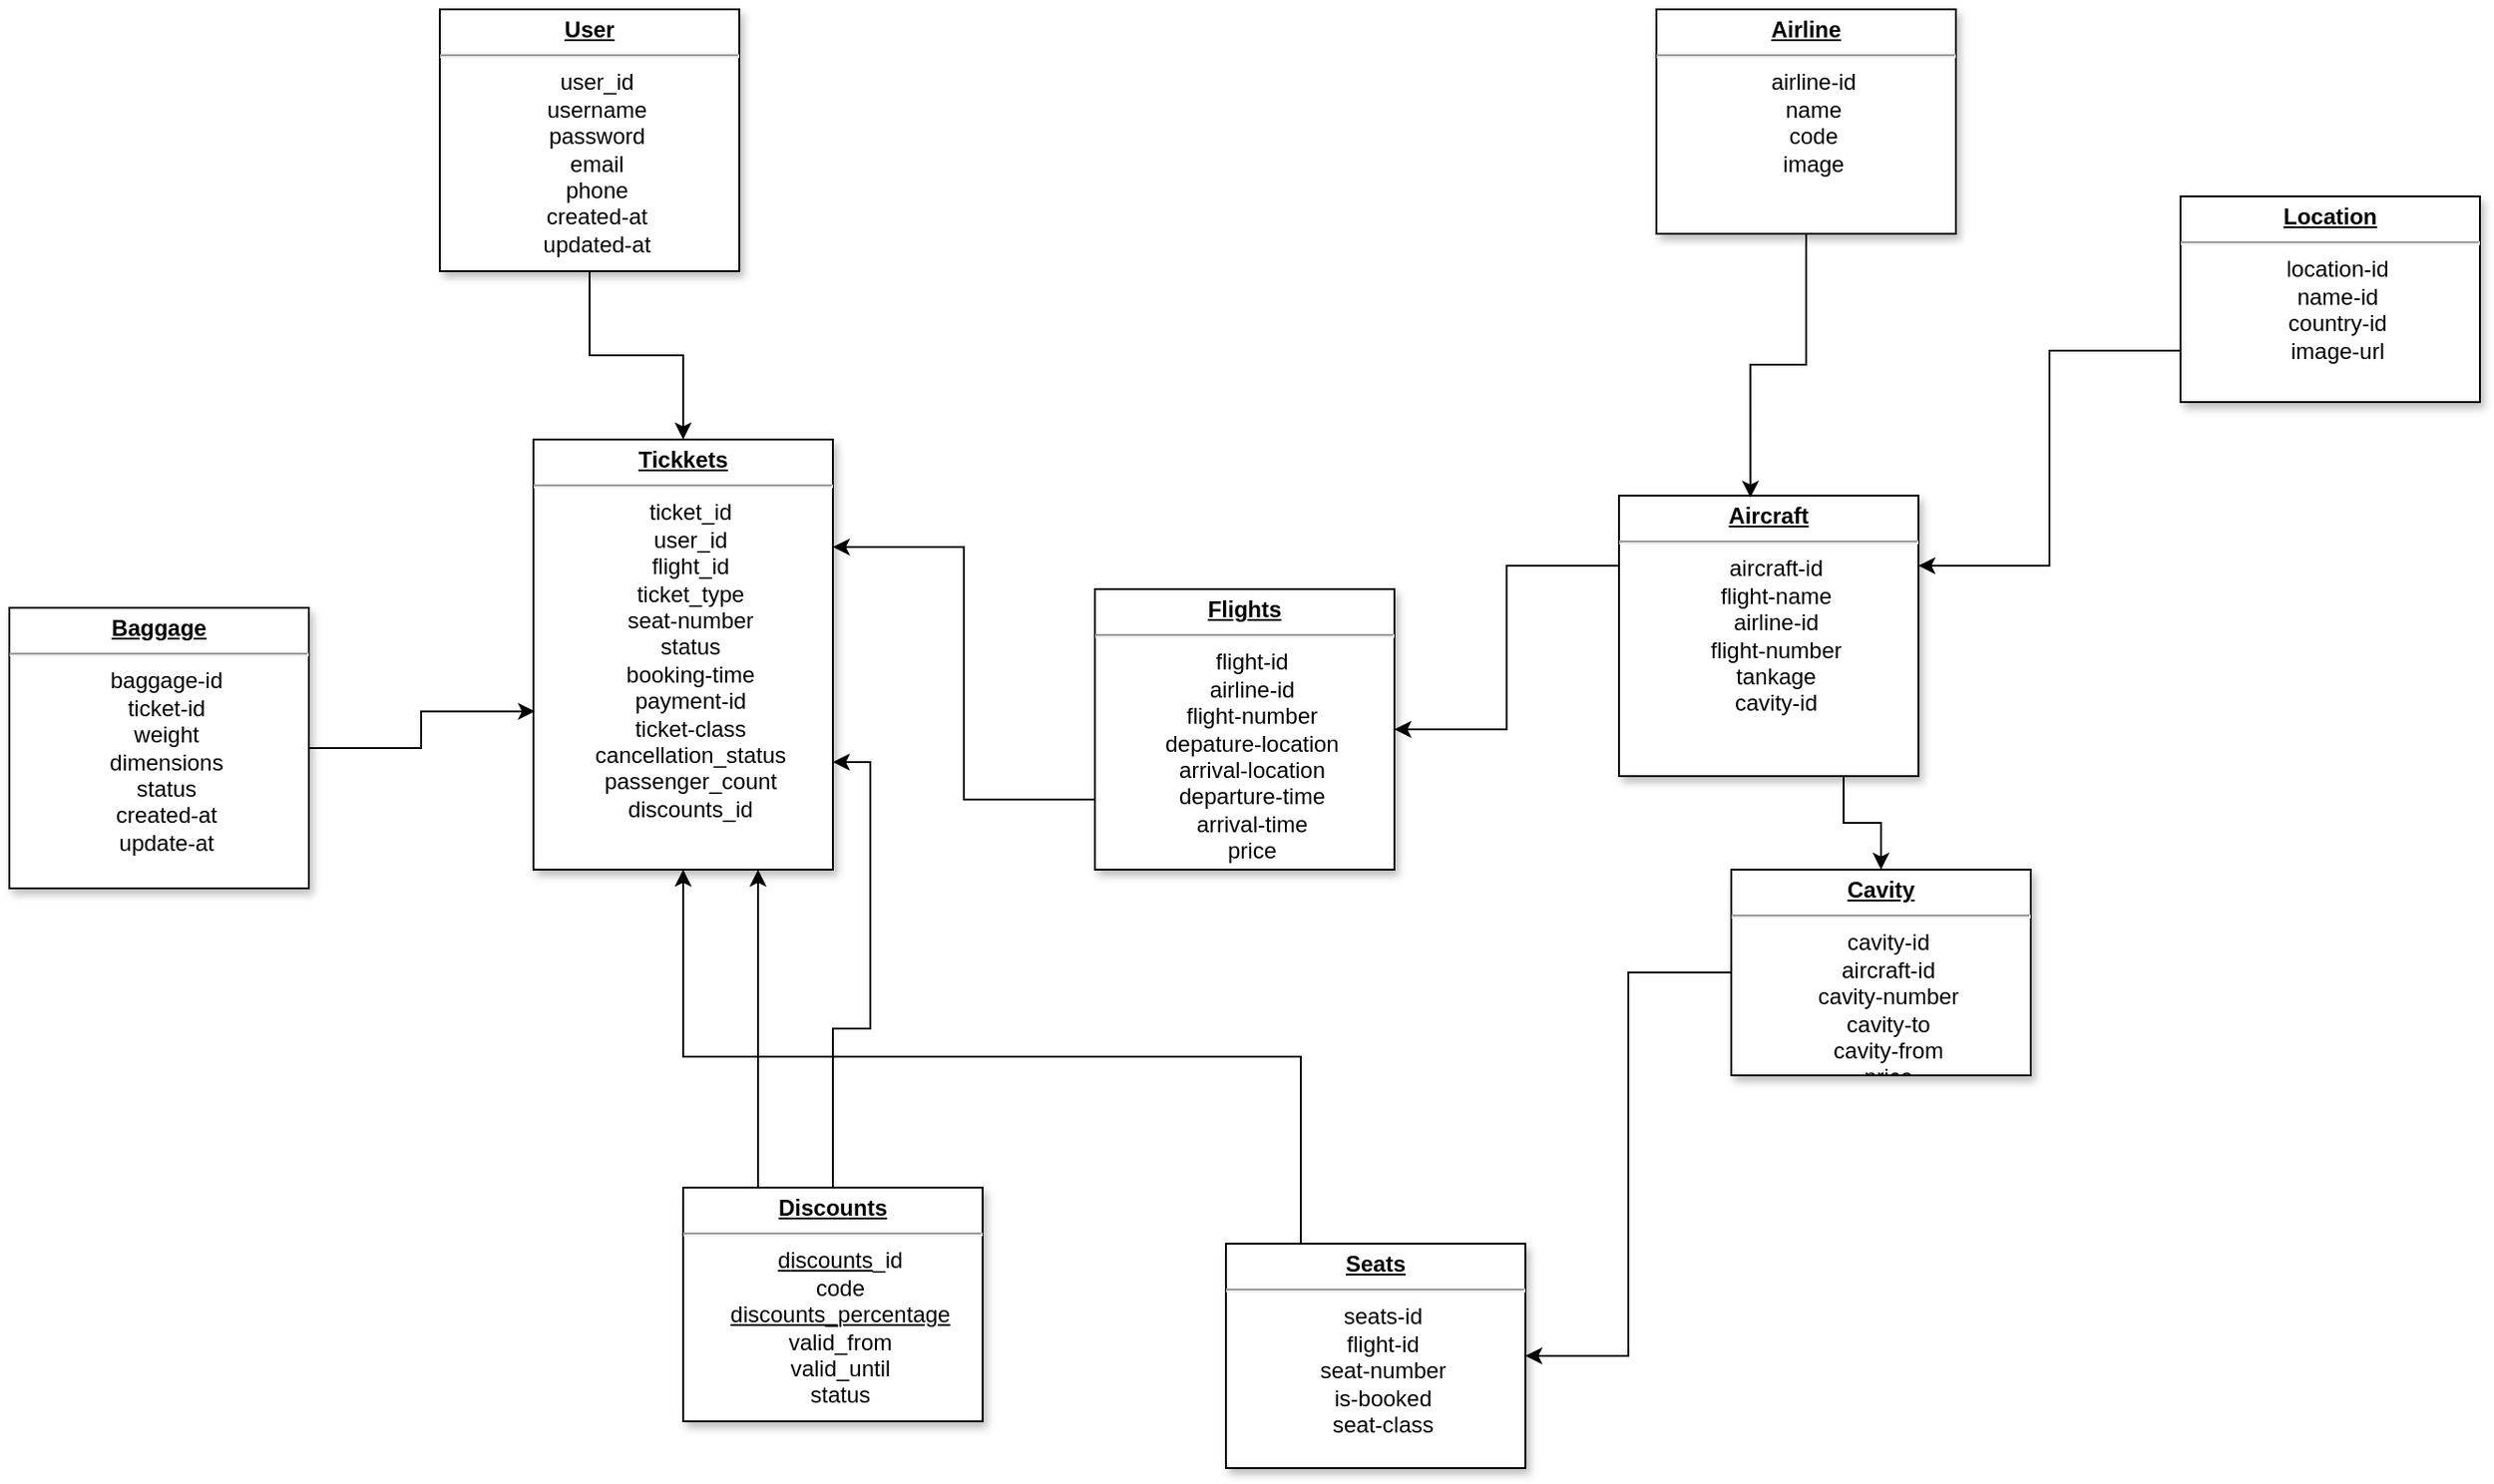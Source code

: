 <mxfile version="26.2.2" pages="4">
  <diagram name="DataBase" id="efa7a0a1-bf9b-a30e-e6df-94a7791c09e9">
    <mxGraphModel dx="1879" dy="554" grid="1" gridSize="10" guides="1" tooltips="1" connect="1" arrows="1" fold="1" page="1" pageScale="1" pageWidth="826" pageHeight="1169" background="none" math="0" shadow="0">
      <root>
        <mxCell id="0" />
        <mxCell id="1" parent="0" />
        <mxCell id="VD2d9bGg6Hbwb1E2KPjK-19" style="edgeStyle=orthogonalEdgeStyle;rounded=0;orthogonalLoop=1;jettySize=auto;html=1;labelBackgroundColor=none;fontColor=default;" parent="1" source="VD2d9bGg6Hbwb1E2KPjK-20" target="VD2d9bGg6Hbwb1E2KPjK-23" edge="1">
          <mxGeometry relative="1" as="geometry" />
        </mxCell>
        <mxCell id="VD2d9bGg6Hbwb1E2KPjK-20" value="&lt;p style=&quot;text-align: center; margin: 4px 0px 0px;&quot;&gt;&lt;b style=&quot;text-decoration-line: underline;&quot;&gt;Us&lt;/b&gt;&lt;span style=&quot;background-color: transparent;&quot;&gt;&lt;b&gt;&lt;u&gt;er&lt;/u&gt;&lt;/b&gt;&lt;/span&gt;&lt;/p&gt;&lt;hr style=&quot;text-align: center;&quot;&gt;&lt;p style=&quot;text-align: center; margin: 0px 0px 0px 8px;&quot;&gt;user_id&lt;/p&gt;&lt;p style=&quot;text-align: center; margin: 0px 0px 0px 8px;&quot;&gt;username&lt;/p&gt;&lt;p style=&quot;text-align: center; margin: 0px 0px 0px 8px;&quot;&gt;password&lt;/p&gt;&lt;p style=&quot;text-align: center; margin: 0px 0px 0px 8px;&quot;&gt;email&lt;/p&gt;&lt;p style=&quot;text-align: center; margin: 0px 0px 0px 8px;&quot;&gt;phone&lt;/p&gt;&lt;p style=&quot;text-align: center; margin: 0px 0px 0px 8px;&quot;&gt;created-at&lt;/p&gt;&lt;p style=&quot;text-align: center; margin: 0px 0px 0px 8px;&quot;&gt;updated-at&lt;/p&gt;" style="verticalAlign=top;align=left;overflow=fill;fontSize=12;fontFamily=Helvetica;html=1;shadow=1;labelBackgroundColor=none;" parent="1" vertex="1">
          <mxGeometry x="50" y="90" width="160" height="140" as="geometry" />
        </mxCell>
        <mxCell id="VD2d9bGg6Hbwb1E2KPjK-23" value="&lt;p style=&quot;text-align: center; margin: 4px 0px 0px;&quot;&gt;&lt;b&gt;&lt;u&gt;Tickkets&lt;/u&gt;&lt;/b&gt;&lt;/p&gt;&lt;hr style=&quot;text-align: center;&quot;&gt;&lt;p style=&quot;text-align: center; margin: 0px 0px 0px 8px;&quot;&gt;ticket_id&lt;/p&gt;&lt;p style=&quot;text-align: center; margin: 0px 0px 0px 8px;&quot;&gt;user_id&lt;/p&gt;&lt;p style=&quot;text-align: center; margin: 0px 0px 0px 8px;&quot;&gt;flight_id&lt;/p&gt;&lt;p style=&quot;text-align: center; margin: 0px 0px 0px 8px;&quot;&gt;ticket_type&lt;/p&gt;&lt;p style=&quot;text-align: center; margin: 0px 0px 0px 8px;&quot;&gt;seat-number&lt;/p&gt;&lt;p style=&quot;text-align: center; margin: 0px 0px 0px 8px;&quot;&gt;status&lt;/p&gt;&lt;p style=&quot;text-align: center; margin: 0px 0px 0px 8px;&quot;&gt;booking-time&lt;/p&gt;&lt;p style=&quot;text-align: center; margin: 0px 0px 0px 8px;&quot;&gt;payment-id&lt;/p&gt;&lt;p style=&quot;text-align: center; margin: 0px 0px 0px 8px;&quot;&gt;ticket-class&lt;/p&gt;&lt;p style=&quot;text-align: center; margin: 0px 0px 0px 8px;&quot;&gt;cancellation_status&lt;/p&gt;&lt;p style=&quot;text-align: center; margin: 0px 0px 0px 8px;&quot;&gt;&lt;span style=&quot;font-family: &amp;quot;trebuchet ms&amp;quot;, verdana, arial, sans-serif; text-align: start;&quot;&gt;&lt;font&gt;passenger_count&lt;/font&gt;&lt;/span&gt;&lt;/p&gt;&lt;p style=&quot;text-align: center; margin: 0px 0px 0px 8px;&quot;&gt;&lt;span style=&quot;font-family: &amp;quot;trebuchet ms&amp;quot;, verdana, arial, sans-serif; text-align: start;&quot;&gt;&lt;font&gt;discounts_id&lt;/font&gt;&lt;/span&gt;&lt;/p&gt;" style="verticalAlign=top;align=left;overflow=fill;fontSize=12;fontFamily=Helvetica;html=1;shadow=1;labelBackgroundColor=none;" parent="1" vertex="1">
          <mxGeometry x="100" y="320" width="160" height="230" as="geometry" />
        </mxCell>
        <mxCell id="VD2d9bGg6Hbwb1E2KPjK-24" value="&lt;p style=&quot;text-align: center; margin: 4px 0px 0px;&quot;&gt;&lt;b&gt;&lt;u&gt;Baggage&lt;/u&gt;&lt;/b&gt;&lt;/p&gt;&lt;hr style=&quot;text-align: center;&quot;&gt;&lt;p style=&quot;text-align: center; margin: 0px 0px 0px 8px;&quot;&gt;baggage-id&lt;/p&gt;&lt;p style=&quot;text-align: center; margin: 0px 0px 0px 8px;&quot;&gt;ticket-id&lt;/p&gt;&lt;p style=&quot;text-align: center; margin: 0px 0px 0px 8px;&quot;&gt;weight&lt;/p&gt;&lt;p style=&quot;text-align: center; margin: 0px 0px 0px 8px;&quot;&gt;dimensions&lt;/p&gt;&lt;p style=&quot;text-align: center; margin: 0px 0px 0px 8px;&quot;&gt;status&lt;/p&gt;&lt;p style=&quot;text-align: center; margin: 0px 0px 0px 8px;&quot;&gt;created-at&lt;/p&gt;&lt;p style=&quot;text-align: center; margin: 0px 0px 0px 8px;&quot;&gt;update-at&lt;/p&gt;" style="verticalAlign=top;align=left;overflow=fill;fontSize=12;fontFamily=Helvetica;html=1;shadow=1;labelBackgroundColor=none;" parent="1" vertex="1">
          <mxGeometry x="-180" y="410" width="160" height="150" as="geometry" />
        </mxCell>
        <mxCell id="OJNPDnojGu3_ibi4Fh8v-5" style="edgeStyle=orthogonalEdgeStyle;rounded=0;orthogonalLoop=1;jettySize=auto;html=1;exitX=0;exitY=0.25;exitDx=0;exitDy=0;entryX=1;entryY=0.5;entryDx=0;entryDy=0;" edge="1" parent="1" source="VD2d9bGg6Hbwb1E2KPjK-27" target="OJNPDnojGu3_ibi4Fh8v-3">
          <mxGeometry relative="1" as="geometry" />
        </mxCell>
        <mxCell id="OJNPDnojGu3_ibi4Fh8v-12" style="edgeStyle=orthogonalEdgeStyle;rounded=0;orthogonalLoop=1;jettySize=auto;html=1;exitX=0.75;exitY=1;exitDx=0;exitDy=0;entryX=0.5;entryY=0;entryDx=0;entryDy=0;" edge="1" parent="1" source="VD2d9bGg6Hbwb1E2KPjK-27" target="OJNPDnojGu3_ibi4Fh8v-6">
          <mxGeometry relative="1" as="geometry" />
        </mxCell>
        <mxCell id="VD2d9bGg6Hbwb1E2KPjK-27" value="&lt;p style=&quot;text-align: center; margin: 4px 0px 0px;&quot;&gt;&lt;b&gt;&lt;u&gt;A&lt;/u&gt;&lt;/b&gt;&lt;span style=&quot;background-color: transparent;&quot;&gt;&lt;b&gt;&lt;u&gt;ircraft&lt;/u&gt;&lt;/b&gt;&lt;/span&gt;&lt;/p&gt;&lt;hr style=&quot;text-align: center;&quot;&gt;&lt;p style=&quot;text-align: center; margin: 0px 0px 0px 8px;&quot;&gt;aircraft-id&lt;/p&gt;&lt;p style=&quot;text-align: center; margin: 0px 0px 0px 8px;&quot;&gt;flight-name&lt;/p&gt;&lt;p style=&quot;text-align: center; margin: 0px 0px 0px 8px;&quot;&gt;airline-id&lt;/p&gt;&lt;p style=&quot;text-align: center; margin: 0px 0px 0px 8px;&quot;&gt;flight-number&lt;/p&gt;&lt;p style=&quot;text-align: center; margin: 0px 0px 0px 8px;&quot;&gt;tankage&lt;/p&gt;&lt;p style=&quot;text-align: center; margin: 0px 0px 0px 8px;&quot;&gt;cavity-id&lt;/p&gt;&lt;p style=&quot;text-align: center; margin: 0px 0px 0px 8px;&quot;&gt;&lt;br&gt;&lt;/p&gt;&lt;p style=&quot;text-align: center; margin: 0px 0px 0px 8px;&quot;&gt;&lt;br&gt;&lt;/p&gt;" style="verticalAlign=top;align=left;overflow=fill;fontSize=12;fontFamily=Helvetica;html=1;shadow=1;labelBackgroundColor=none;" parent="1" vertex="1">
          <mxGeometry x="680" y="350" width="160" height="150" as="geometry" />
        </mxCell>
        <mxCell id="OJNPDnojGu3_ibi4Fh8v-10" style="edgeStyle=orthogonalEdgeStyle;rounded=0;orthogonalLoop=1;jettySize=auto;html=1;exitX=0.25;exitY=0;exitDx=0;exitDy=0;entryX=0.5;entryY=1;entryDx=0;entryDy=0;" edge="1" parent="1" source="VD2d9bGg6Hbwb1E2KPjK-28" target="VD2d9bGg6Hbwb1E2KPjK-23">
          <mxGeometry relative="1" as="geometry" />
        </mxCell>
        <mxCell id="VD2d9bGg6Hbwb1E2KPjK-28" value="&lt;p style=&quot;text-align: center; margin: 4px 0px 0px;&quot;&gt;&lt;b&gt;&lt;u&gt;Seats&lt;/u&gt;&lt;/b&gt;&lt;/p&gt;&lt;hr style=&quot;text-align: center;&quot;&gt;&lt;p style=&quot;text-align: center; margin: 0px 0px 0px 8px;&quot;&gt;seats-id&lt;/p&gt;&lt;p style=&quot;text-align: center; margin: 0px 0px 0px 8px;&quot;&gt;flight-id&lt;/p&gt;&lt;p style=&quot;text-align: center; margin: 0px 0px 0px 8px;&quot;&gt;seat-number&lt;/p&gt;&lt;p style=&quot;text-align: center; margin: 0px 0px 0px 8px;&quot;&gt;is-booked&lt;/p&gt;&lt;p style=&quot;text-align: center; margin: 0px 0px 0px 8px;&quot;&gt;seat-class&lt;/p&gt;" style="verticalAlign=top;align=left;overflow=fill;fontSize=12;fontFamily=Helvetica;html=1;shadow=1;labelBackgroundColor=none;" parent="1" vertex="1">
          <mxGeometry x="470" y="750" width="160" height="120" as="geometry" />
        </mxCell>
        <mxCell id="VD2d9bGg6Hbwb1E2KPjK-29" value="&lt;p style=&quot;text-align: center; margin: 4px 0px 0px;&quot;&gt;&lt;b&gt;&lt;u&gt;A&lt;/u&gt;&lt;/b&gt;&lt;span style=&quot;background-color: transparent;&quot;&gt;&lt;b&gt;&lt;u&gt;irline&lt;/u&gt;&lt;/b&gt;&lt;/span&gt;&lt;/p&gt;&lt;hr style=&quot;text-align: center;&quot;&gt;&lt;p style=&quot;text-align: center; margin: 0px 0px 0px 8px;&quot;&gt;airline-id&lt;/p&gt;&lt;p style=&quot;text-align: center; margin: 0px 0px 0px 8px;&quot;&gt;name&lt;/p&gt;&lt;p style=&quot;text-align: center; margin: 0px 0px 0px 8px;&quot;&gt;code&lt;/p&gt;&lt;p style=&quot;text-align: center; margin: 0px 0px 0px 8px;&quot;&gt;image&lt;/p&gt;" style="verticalAlign=top;align=left;overflow=fill;fontSize=12;fontFamily=Helvetica;html=1;shadow=1;labelBackgroundColor=none;" parent="1" vertex="1">
          <mxGeometry x="700" y="90" width="160" height="120" as="geometry" />
        </mxCell>
        <mxCell id="OJNPDnojGu3_ibi4Fh8v-9" style="edgeStyle=orthogonalEdgeStyle;rounded=0;orthogonalLoop=1;jettySize=auto;html=1;exitX=0;exitY=0.75;exitDx=0;exitDy=0;entryX=1;entryY=0.25;entryDx=0;entryDy=0;" edge="1" parent="1" source="VD2d9bGg6Hbwb1E2KPjK-32" target="VD2d9bGg6Hbwb1E2KPjK-27">
          <mxGeometry relative="1" as="geometry" />
        </mxCell>
        <mxCell id="VD2d9bGg6Hbwb1E2KPjK-32" value="&lt;p style=&quot;text-align: center; margin: 4px 0px 0px;&quot;&gt;&lt;b&gt;&lt;u&gt;Location&lt;/u&gt;&lt;/b&gt;&lt;/p&gt;&lt;hr style=&quot;text-align: center;&quot;&gt;&lt;p style=&quot;text-align: center; margin: 0px 0px 0px 8px;&quot;&gt;location-id&lt;/p&gt;&lt;p style=&quot;text-align: center; margin: 0px 0px 0px 8px;&quot;&gt;name-id&lt;/p&gt;&lt;p style=&quot;text-align: center; margin: 0px 0px 0px 8px;&quot;&gt;country-id&lt;/p&gt;&lt;p style=&quot;text-align: center; margin: 0px 0px 0px 8px;&quot;&gt;image-url&lt;/p&gt;" style="verticalAlign=top;align=left;overflow=fill;fontSize=12;fontFamily=Helvetica;html=1;shadow=1;labelBackgroundColor=none;" parent="1" vertex="1">
          <mxGeometry x="980" y="190" width="160" height="110" as="geometry" />
        </mxCell>
        <mxCell id="VD2d9bGg6Hbwb1E2KPjK-33" style="edgeStyle=orthogonalEdgeStyle;rounded=0;orthogonalLoop=1;jettySize=auto;html=1;entryX=0.439;entryY=0.007;entryDx=0;entryDy=0;entryPerimeter=0;labelBackgroundColor=none;fontColor=default;" parent="1" source="VD2d9bGg6Hbwb1E2KPjK-29" target="VD2d9bGg6Hbwb1E2KPjK-27" edge="1">
          <mxGeometry relative="1" as="geometry" />
        </mxCell>
        <mxCell id="-Z77I-NNSmgX27wEYLYR-6" style="edgeStyle=orthogonalEdgeStyle;rounded=0;orthogonalLoop=1;jettySize=auto;html=1;entryX=1;entryY=0.75;entryDx=0;entryDy=0;" parent="1" source="-Z77I-NNSmgX27wEYLYR-5" target="VD2d9bGg6Hbwb1E2KPjK-23" edge="1">
          <mxGeometry relative="1" as="geometry" />
        </mxCell>
        <mxCell id="OJNPDnojGu3_ibi4Fh8v-14" style="edgeStyle=orthogonalEdgeStyle;rounded=0;orthogonalLoop=1;jettySize=auto;html=1;exitX=0.25;exitY=0;exitDx=0;exitDy=0;entryX=0.75;entryY=1;entryDx=0;entryDy=0;" edge="1" parent="1" source="-Z77I-NNSmgX27wEYLYR-5" target="VD2d9bGg6Hbwb1E2KPjK-23">
          <mxGeometry relative="1" as="geometry" />
        </mxCell>
        <mxCell id="-Z77I-NNSmgX27wEYLYR-5" value="&lt;p style=&quot;text-align: center; margin: 4px 0px 0px;&quot;&gt;&lt;b&gt;&lt;u&gt;D&lt;/u&gt;&lt;/b&gt;&lt;span style=&quot;background-color: transparent;&quot;&gt;&lt;b&gt;&lt;u&gt;iscounts&lt;/u&gt;&lt;/b&gt;&lt;/span&gt;&lt;/p&gt;&lt;hr style=&quot;text-align: center;&quot;&gt;&lt;p style=&quot;text-align: center; margin: 0px 0px 0px 8px;&quot;&gt;&lt;font&gt;&lt;span style=&quot;background-color: transparent; color: light-dark(rgb(0, 0, 0), rgb(255, 255, 255));&quot;&gt;&lt;u style=&quot;&quot;&gt;d&lt;/u&gt;&lt;/span&gt;&lt;/font&gt;&lt;span style=&quot;background-color: transparent; text-align: left;&quot;&gt;&lt;u&gt;iscounts&lt;/u&gt;&lt;/span&gt;&lt;span style=&quot;background-color: transparent; color: light-dark(rgb(0, 0, 0), rgb(255, 255, 255));&quot;&gt;_id&lt;/span&gt;&lt;/p&gt;&lt;p style=&quot;text-align: center; margin: 0px 0px 0px 8px;&quot;&gt;&lt;span style=&quot;text-align: start; background-color: transparent; color: light-dark(rgb(0, 0, 0), rgb(255, 255, 255));&quot;&gt;code&lt;/span&gt;&lt;/p&gt;&lt;p style=&quot;text-align: center; margin: 0px 0px 0px 8px;&quot;&gt;&lt;span style=&quot;background-color: transparent; color: light-dark(rgb(0, 0, 0), rgb(255, 255, 255));&quot;&gt;&lt;u&gt;d&lt;/u&gt;&lt;/span&gt;&lt;span style=&quot;background-color: transparent; text-align: left;&quot;&gt;&lt;u&gt;iscounts_percentage&lt;/u&gt;&lt;/span&gt;&lt;/p&gt;&lt;p style=&quot;text-align: center; margin: 0px 0px 0px 8px;&quot;&gt;valid_from&lt;/p&gt;&lt;p style=&quot;text-align: center; margin: 0px 0px 0px 8px;&quot;&gt;valid_until&lt;/p&gt;&lt;p style=&quot;text-align: center; margin: 0px 0px 0px 8px;&quot;&gt;&lt;font face=&quot;trebuchet ms, verdana, arial, sans-serif&quot;&gt;status&lt;/font&gt;&lt;/p&gt;&lt;p style=&quot;text-align: center; margin: 0px 0px 0px 8px;&quot;&gt;&lt;br&gt;&lt;/p&gt;&lt;p style=&quot;text-align: center; margin: 0px 0px 0px 8px;&quot;&gt;&lt;br&gt;&lt;/p&gt;" style="verticalAlign=top;align=left;overflow=fill;fontSize=12;fontFamily=Helvetica;html=1;shadow=1;labelBackgroundColor=none;" parent="1" vertex="1">
          <mxGeometry x="180" y="720" width="160" height="125" as="geometry" />
        </mxCell>
        <mxCell id="OJNPDnojGu3_ibi4Fh8v-1" style="edgeStyle=orthogonalEdgeStyle;rounded=0;orthogonalLoop=1;jettySize=auto;html=1;entryX=0.005;entryY=0.632;entryDx=0;entryDy=0;entryPerimeter=0;" edge="1" parent="1" source="VD2d9bGg6Hbwb1E2KPjK-24" target="VD2d9bGg6Hbwb1E2KPjK-23">
          <mxGeometry relative="1" as="geometry" />
        </mxCell>
        <mxCell id="OJNPDnojGu3_ibi4Fh8v-4" style="edgeStyle=orthogonalEdgeStyle;rounded=0;orthogonalLoop=1;jettySize=auto;html=1;exitX=0;exitY=0.75;exitDx=0;exitDy=0;entryX=1;entryY=0.25;entryDx=0;entryDy=0;" edge="1" parent="1" source="OJNPDnojGu3_ibi4Fh8v-3" target="VD2d9bGg6Hbwb1E2KPjK-23">
          <mxGeometry relative="1" as="geometry" />
        </mxCell>
        <mxCell id="OJNPDnojGu3_ibi4Fh8v-3" value="&lt;p style=&quot;text-align: center; margin: 4px 0px 0px;&quot;&gt;&lt;b&gt;&lt;u&gt;Flights&lt;/u&gt;&lt;/b&gt;&lt;/p&gt;&lt;hr style=&quot;text-align: center;&quot;&gt;&lt;p style=&quot;text-align: center; margin: 0px 0px 0px 8px;&quot;&gt;flight-id&lt;/p&gt;&lt;p style=&quot;text-align: center; margin: 0px 0px 0px 8px;&quot;&gt;airline-id&lt;/p&gt;&lt;p style=&quot;text-align: center; margin: 0px 0px 0px 8px;&quot;&gt;flight-number&lt;/p&gt;&lt;p style=&quot;text-align: center; margin: 0px 0px 0px 8px;&quot;&gt;depature-location&lt;/p&gt;&lt;p style=&quot;text-align: center; margin: 0px 0px 0px 8px;&quot;&gt;arrival-location&lt;/p&gt;&lt;p style=&quot;text-align: center; margin: 0px 0px 0px 8px;&quot;&gt;departure-time&lt;/p&gt;&lt;p style=&quot;text-align: center; margin: 0px 0px 0px 8px;&quot;&gt;arrival-time&lt;/p&gt;&lt;p style=&quot;text-align: center; margin: 0px 0px 0px 8px;&quot;&gt;price&lt;/p&gt;" style="verticalAlign=top;align=left;overflow=fill;fontSize=12;fontFamily=Helvetica;html=1;shadow=1;labelBackgroundColor=none;" vertex="1" parent="1">
          <mxGeometry x="400" y="400" width="160" height="150" as="geometry" />
        </mxCell>
        <mxCell id="OJNPDnojGu3_ibi4Fh8v-13" style="edgeStyle=orthogonalEdgeStyle;rounded=0;orthogonalLoop=1;jettySize=auto;html=1;exitX=0;exitY=0.5;exitDx=0;exitDy=0;entryX=1;entryY=0.5;entryDx=0;entryDy=0;" edge="1" parent="1" source="OJNPDnojGu3_ibi4Fh8v-6" target="VD2d9bGg6Hbwb1E2KPjK-28">
          <mxGeometry relative="1" as="geometry" />
        </mxCell>
        <mxCell id="OJNPDnojGu3_ibi4Fh8v-6" value="&lt;p style=&quot;text-align: center; margin: 4px 0px 0px;&quot;&gt;&lt;b&gt;&lt;u&gt;Cavity&lt;/u&gt;&lt;/b&gt;&lt;/p&gt;&lt;hr style=&quot;text-align: center;&quot;&gt;&lt;p style=&quot;text-align: center; margin: 0px 0px 0px 8px;&quot;&gt;cavity-id&lt;/p&gt;&lt;p style=&quot;text-align: center; margin: 0px 0px 0px 8px;&quot;&gt;aircraft-id&lt;/p&gt;&lt;p style=&quot;text-align: center; margin: 0px 0px 0px 8px;&quot;&gt;cavity-number&lt;/p&gt;&lt;p style=&quot;text-align: center; margin: 0px 0px 0px 8px;&quot;&gt;cavity-to&lt;/p&gt;&lt;p style=&quot;text-align: center; margin: 0px 0px 0px 8px;&quot;&gt;cavity-from&lt;/p&gt;&lt;p style=&quot;text-align: center; margin: 0px 0px 0px 8px;&quot;&gt;price&lt;/p&gt;" style="verticalAlign=top;align=left;overflow=fill;fontSize=12;fontFamily=Helvetica;html=1;shadow=1;labelBackgroundColor=none;" vertex="1" parent="1">
          <mxGeometry x="740" y="550" width="160" height="110" as="geometry" />
        </mxCell>
      </root>
    </mxGraphModel>
  </diagram>
  <diagram id="NnmvAEPNDqZaeTah2HrJ" name="Sơ đồ phân cấp chức năng">
    <mxGraphModel dx="4953" dy="3722" grid="1" gridSize="10" guides="1" tooltips="1" connect="1" arrows="1" fold="1" page="1" pageScale="1" pageWidth="827" pageHeight="1169" math="0" shadow="0">
      <root>
        <mxCell id="0" />
        <mxCell id="1" parent="0" />
        <mxCell id="oxAdvJ6benqU_1tZikic-13" style="edgeStyle=orthogonalEdgeStyle;rounded=0;orthogonalLoop=1;jettySize=auto;html=1;entryX=1;entryY=0.5;entryDx=0;entryDy=0;" parent="1" source="oxAdvJ6benqU_1tZikic-1" target="oxAdvJ6benqU_1tZikic-2" edge="1">
          <mxGeometry relative="1" as="geometry" />
        </mxCell>
        <mxCell id="oxAdvJ6benqU_1tZikic-14" style="edgeStyle=orthogonalEdgeStyle;rounded=0;orthogonalLoop=1;jettySize=auto;html=1;entryX=1;entryY=0.5;entryDx=0;entryDy=0;" parent="1" source="oxAdvJ6benqU_1tZikic-1" target="oxAdvJ6benqU_1tZikic-3" edge="1">
          <mxGeometry relative="1" as="geometry" />
        </mxCell>
        <mxCell id="oxAdvJ6benqU_1tZikic-15" style="edgeStyle=orthogonalEdgeStyle;rounded=0;orthogonalLoop=1;jettySize=auto;html=1;entryX=1;entryY=0.5;entryDx=0;entryDy=0;" parent="1" source="oxAdvJ6benqU_1tZikic-1" target="oxAdvJ6benqU_1tZikic-4" edge="1">
          <mxGeometry relative="1" as="geometry" />
        </mxCell>
        <mxCell id="oxAdvJ6benqU_1tZikic-16" style="edgeStyle=orthogonalEdgeStyle;rounded=0;orthogonalLoop=1;jettySize=auto;html=1;entryX=1;entryY=0.5;entryDx=0;entryDy=0;" parent="1" source="oxAdvJ6benqU_1tZikic-1" target="oxAdvJ6benqU_1tZikic-5" edge="1">
          <mxGeometry relative="1" as="geometry" />
        </mxCell>
        <mxCell id="oxAdvJ6benqU_1tZikic-17" style="edgeStyle=orthogonalEdgeStyle;rounded=0;orthogonalLoop=1;jettySize=auto;html=1;entryX=1;entryY=0.5;entryDx=0;entryDy=0;" parent="1" source="oxAdvJ6benqU_1tZikic-1" target="oxAdvJ6benqU_1tZikic-6" edge="1">
          <mxGeometry relative="1" as="geometry" />
        </mxCell>
        <mxCell id="oxAdvJ6benqU_1tZikic-18" style="edgeStyle=orthogonalEdgeStyle;rounded=0;orthogonalLoop=1;jettySize=auto;html=1;entryX=1;entryY=0.5;entryDx=0;entryDy=0;" parent="1" source="oxAdvJ6benqU_1tZikic-1" target="oxAdvJ6benqU_1tZikic-7" edge="1">
          <mxGeometry relative="1" as="geometry" />
        </mxCell>
        <mxCell id="oxAdvJ6benqU_1tZikic-19" style="edgeStyle=orthogonalEdgeStyle;rounded=0;orthogonalLoop=1;jettySize=auto;html=1;entryX=1;entryY=0.5;entryDx=0;entryDy=0;" parent="1" source="oxAdvJ6benqU_1tZikic-1" target="oxAdvJ6benqU_1tZikic-8" edge="1">
          <mxGeometry relative="1" as="geometry" />
        </mxCell>
        <mxCell id="oxAdvJ6benqU_1tZikic-20" style="edgeStyle=orthogonalEdgeStyle;rounded=0;orthogonalLoop=1;jettySize=auto;html=1;entryX=1;entryY=0.5;entryDx=0;entryDy=0;" parent="1" source="oxAdvJ6benqU_1tZikic-1" target="oxAdvJ6benqU_1tZikic-10" edge="1">
          <mxGeometry relative="1" as="geometry" />
        </mxCell>
        <mxCell id="oxAdvJ6benqU_1tZikic-21" style="edgeStyle=orthogonalEdgeStyle;rounded=0;orthogonalLoop=1;jettySize=auto;html=1;entryX=1;entryY=0.5;entryDx=0;entryDy=0;" parent="1" source="oxAdvJ6benqU_1tZikic-1" target="oxAdvJ6benqU_1tZikic-11" edge="1">
          <mxGeometry relative="1" as="geometry" />
        </mxCell>
        <mxCell id="oxAdvJ6benqU_1tZikic-1" value="Ưng Dụng&amp;nbsp;Đăt Vé Máy Bay" style="rounded=0;whiteSpace=wrap;html=1;" parent="1" vertex="1">
          <mxGeometry x="1300" y="420" width="270" height="80" as="geometry" />
        </mxCell>
        <mxCell id="oxAdvJ6benqU_1tZikic-29" style="edgeStyle=orthogonalEdgeStyle;rounded=0;orthogonalLoop=1;jettySize=auto;html=1;entryX=1;entryY=0.5;entryDx=0;entryDy=0;" parent="1" source="oxAdvJ6benqU_1tZikic-2" target="oxAdvJ6benqU_1tZikic-22" edge="1">
          <mxGeometry relative="1" as="geometry" />
        </mxCell>
        <mxCell id="oxAdvJ6benqU_1tZikic-30" style="edgeStyle=orthogonalEdgeStyle;rounded=0;orthogonalLoop=1;jettySize=auto;html=1;entryX=1;entryY=0.5;entryDx=0;entryDy=0;" parent="1" source="oxAdvJ6benqU_1tZikic-2" target="oxAdvJ6benqU_1tZikic-25" edge="1">
          <mxGeometry relative="1" as="geometry" />
        </mxCell>
        <mxCell id="oxAdvJ6benqU_1tZikic-31" style="edgeStyle=orthogonalEdgeStyle;rounded=0;orthogonalLoop=1;jettySize=auto;html=1;entryX=1;entryY=0.5;entryDx=0;entryDy=0;" parent="1" source="oxAdvJ6benqU_1tZikic-2" target="oxAdvJ6benqU_1tZikic-26" edge="1">
          <mxGeometry relative="1" as="geometry" />
        </mxCell>
        <mxCell id="oxAdvJ6benqU_1tZikic-32" style="edgeStyle=orthogonalEdgeStyle;rounded=0;orthogonalLoop=1;jettySize=auto;html=1;entryX=1;entryY=0.5;entryDx=0;entryDy=0;" parent="1" source="oxAdvJ6benqU_1tZikic-2" target="oxAdvJ6benqU_1tZikic-27" edge="1">
          <mxGeometry relative="1" as="geometry" />
        </mxCell>
        <mxCell id="oxAdvJ6benqU_1tZikic-2" value="&lt;ul style=&quot;box-sizing: border-box; font-family: Roboto, sans-serif; font-size: 14px; text-align: left;&quot;&gt;&lt;li style=&quot;box-sizing: border-box;&quot;&gt;Quản Lý Người Dùng&lt;/li&gt;&lt;/ul&gt;" style="shape=process;whiteSpace=wrap;html=1;backgroundOutline=1;" parent="1" vertex="1">
          <mxGeometry x="640" y="-290" width="240" height="60" as="geometry" />
        </mxCell>
        <mxCell id="_QK_S4Hf11pWZkubI3gC-4" style="edgeStyle=orthogonalEdgeStyle;rounded=0;orthogonalLoop=1;jettySize=auto;html=1;entryX=1;entryY=0.5;entryDx=0;entryDy=0;" parent="1" source="oxAdvJ6benqU_1tZikic-3" target="_QK_S4Hf11pWZkubI3gC-1" edge="1">
          <mxGeometry relative="1" as="geometry" />
        </mxCell>
        <mxCell id="_QK_S4Hf11pWZkubI3gC-5" style="edgeStyle=orthogonalEdgeStyle;rounded=0;orthogonalLoop=1;jettySize=auto;html=1;entryX=1;entryY=0.5;entryDx=0;entryDy=0;" parent="1" source="oxAdvJ6benqU_1tZikic-3" target="_QK_S4Hf11pWZkubI3gC-2" edge="1">
          <mxGeometry relative="1" as="geometry" />
        </mxCell>
        <mxCell id="_QK_S4Hf11pWZkubI3gC-6" style="edgeStyle=orthogonalEdgeStyle;rounded=0;orthogonalLoop=1;jettySize=auto;html=1;entryX=1;entryY=0.5;entryDx=0;entryDy=0;" parent="1" source="oxAdvJ6benqU_1tZikic-3" target="_QK_S4Hf11pWZkubI3gC-3" edge="1">
          <mxGeometry relative="1" as="geometry" />
        </mxCell>
        <mxCell id="oxAdvJ6benqU_1tZikic-3" value="&lt;ul style=&quot;box-sizing: border-box; font-family: Roboto, sans-serif; font-size: 14px; text-align: left;&quot;&gt;&lt;li style=&quot;box-sizing: border-box;&quot;&gt;Tìm Kiếm Chuyến Bay&lt;/li&gt;&lt;/ul&gt;" style="shape=process;whiteSpace=wrap;html=1;backgroundOutline=1;" parent="1" vertex="1">
          <mxGeometry x="640" y="20" width="240" height="60" as="geometry" />
        </mxCell>
        <mxCell id="_QK_S4Hf11pWZkubI3gC-11" style="edgeStyle=orthogonalEdgeStyle;rounded=0;orthogonalLoop=1;jettySize=auto;html=1;entryX=1;entryY=0.5;entryDx=0;entryDy=0;" parent="1" source="oxAdvJ6benqU_1tZikic-4" target="_QK_S4Hf11pWZkubI3gC-7" edge="1">
          <mxGeometry relative="1" as="geometry" />
        </mxCell>
        <mxCell id="_QK_S4Hf11pWZkubI3gC-12" style="edgeStyle=orthogonalEdgeStyle;rounded=0;orthogonalLoop=1;jettySize=auto;html=1;entryX=1;entryY=0.5;entryDx=0;entryDy=0;" parent="1" source="oxAdvJ6benqU_1tZikic-4" target="_QK_S4Hf11pWZkubI3gC-8" edge="1">
          <mxGeometry relative="1" as="geometry" />
        </mxCell>
        <mxCell id="_QK_S4Hf11pWZkubI3gC-13" style="edgeStyle=orthogonalEdgeStyle;rounded=0;orthogonalLoop=1;jettySize=auto;html=1;entryX=1;entryY=0.5;entryDx=0;entryDy=0;" parent="1" source="oxAdvJ6benqU_1tZikic-4" target="_QK_S4Hf11pWZkubI3gC-9" edge="1">
          <mxGeometry relative="1" as="geometry" />
        </mxCell>
        <mxCell id="_QK_S4Hf11pWZkubI3gC-14" style="edgeStyle=orthogonalEdgeStyle;rounded=0;orthogonalLoop=1;jettySize=auto;html=1;entryX=1;entryY=0.5;entryDx=0;entryDy=0;" parent="1" source="oxAdvJ6benqU_1tZikic-4" target="_QK_S4Hf11pWZkubI3gC-10" edge="1">
          <mxGeometry relative="1" as="geometry" />
        </mxCell>
        <mxCell id="oxAdvJ6benqU_1tZikic-4" value="&lt;ul style=&quot;box-sizing: border-box; font-family: Roboto, sans-serif; font-size: 14px; text-align: left;&quot;&gt;&lt;li style=&quot;box-sizing: border-box;&quot;&gt;Đặt Vé Máy Bay&lt;/li&gt;&lt;/ul&gt;" style="shape=process;whiteSpace=wrap;html=1;backgroundOutline=1;" parent="1" vertex="1">
          <mxGeometry x="640" y="320" width="240" height="60" as="geometry" />
        </mxCell>
        <mxCell id="_QK_S4Hf11pWZkubI3gC-18" style="edgeStyle=orthogonalEdgeStyle;rounded=0;orthogonalLoop=1;jettySize=auto;html=1;entryX=1;entryY=0.5;entryDx=0;entryDy=0;" parent="1" source="oxAdvJ6benqU_1tZikic-5" target="_QK_S4Hf11pWZkubI3gC-15" edge="1">
          <mxGeometry relative="1" as="geometry" />
        </mxCell>
        <mxCell id="_QK_S4Hf11pWZkubI3gC-19" style="edgeStyle=orthogonalEdgeStyle;rounded=0;orthogonalLoop=1;jettySize=auto;html=1;entryX=1;entryY=0.5;entryDx=0;entryDy=0;" parent="1" source="oxAdvJ6benqU_1tZikic-5" target="_QK_S4Hf11pWZkubI3gC-16" edge="1">
          <mxGeometry relative="1" as="geometry" />
        </mxCell>
        <mxCell id="_QK_S4Hf11pWZkubI3gC-20" style="edgeStyle=orthogonalEdgeStyle;rounded=0;orthogonalLoop=1;jettySize=auto;html=1;entryX=1;entryY=0.25;entryDx=0;entryDy=0;" parent="1" source="oxAdvJ6benqU_1tZikic-5" target="_QK_S4Hf11pWZkubI3gC-17" edge="1">
          <mxGeometry relative="1" as="geometry" />
        </mxCell>
        <mxCell id="oxAdvJ6benqU_1tZikic-5" value="&lt;ul style=&quot;box-sizing: border-box; font-family: Roboto, sans-serif; font-size: 14px; text-align: left;&quot;&gt;&lt;li style=&quot;box-sizing: border-box;&quot;&gt;Thanh Toán&lt;/li&gt;&lt;/ul&gt;" style="shape=process;whiteSpace=wrap;html=1;backgroundOutline=1;" parent="1" vertex="1">
          <mxGeometry x="640" y="680" width="240" height="60" as="geometry" />
        </mxCell>
        <mxCell id="_QK_S4Hf11pWZkubI3gC-25" style="edgeStyle=orthogonalEdgeStyle;rounded=0;orthogonalLoop=1;jettySize=auto;html=1;entryX=1;entryY=0.5;entryDx=0;entryDy=0;" parent="1" source="oxAdvJ6benqU_1tZikic-6" target="_QK_S4Hf11pWZkubI3gC-22" edge="1">
          <mxGeometry relative="1" as="geometry" />
        </mxCell>
        <mxCell id="_QK_S4Hf11pWZkubI3gC-26" style="edgeStyle=orthogonalEdgeStyle;rounded=0;orthogonalLoop=1;jettySize=auto;html=1;entryX=1;entryY=0.5;entryDx=0;entryDy=0;" parent="1" source="oxAdvJ6benqU_1tZikic-6" target="_QK_S4Hf11pWZkubI3gC-23" edge="1">
          <mxGeometry relative="1" as="geometry" />
        </mxCell>
        <mxCell id="_QK_S4Hf11pWZkubI3gC-27" style="edgeStyle=orthogonalEdgeStyle;rounded=0;orthogonalLoop=1;jettySize=auto;html=1;entryX=1;entryY=0.5;entryDx=0;entryDy=0;" parent="1" source="oxAdvJ6benqU_1tZikic-6" target="_QK_S4Hf11pWZkubI3gC-21" edge="1">
          <mxGeometry relative="1" as="geometry" />
        </mxCell>
        <mxCell id="oxAdvJ6benqU_1tZikic-6" value="&lt;ul style=&quot;box-sizing: border-box; font-family: Roboto, sans-serif; font-size: 14px; text-align: left;&quot;&gt;&lt;li style=&quot;box-sizing: border-box;&quot;&gt;Quản Lý Vé&lt;/li&gt;&lt;/ul&gt;" style="shape=process;whiteSpace=wrap;html=1;backgroundOutline=1;" parent="1" vertex="1">
          <mxGeometry x="640" y="930" width="240" height="60" as="geometry" />
        </mxCell>
        <mxCell id="oxAdvJ6benqU_1tZikic-7" value="&lt;ul style=&quot;box-sizing: border-box; font-family: Roboto, sans-serif; font-size: 14px; text-align: left;&quot;&gt;&lt;li style=&quot;box-sizing: border-box;&quot;&gt;Quản Lý Hãng Hàng Không (Admin)&lt;/li&gt;&lt;/ul&gt;" style="shape=process;whiteSpace=wrap;html=1;backgroundOutline=1;" parent="1" vertex="1">
          <mxGeometry x="640" y="1100" width="240" height="60" as="geometry" />
        </mxCell>
        <mxCell id="oxAdvJ6benqU_1tZikic-8" value="&lt;ul style=&quot;box-sizing: border-box; font-family: Roboto, sans-serif; font-size: 14px; text-align: left;&quot;&gt;&lt;li style=&quot;box-sizing: border-box;&quot;&gt;Quản Lý Chuyến Bay (Admin)&lt;/li&gt;&lt;/ul&gt;" style="shape=process;whiteSpace=wrap;html=1;backgroundOutline=1;" parent="1" vertex="1">
          <mxGeometry x="640" y="1260" width="240" height="60" as="geometry" />
        </mxCell>
        <mxCell id="oxAdvJ6benqU_1tZikic-10" value="&lt;ul style=&quot;box-sizing: border-box; font-family: Roboto, sans-serif; font-size: 14px; text-align: left;&quot;&gt;&lt;li style=&quot;box-sizing: border-box;&quot;&gt;Quản Lý Thanh Toán (Admin)&lt;/li&gt;&lt;/ul&gt;" style="shape=process;whiteSpace=wrap;html=1;backgroundOutline=1;" parent="1" vertex="1">
          <mxGeometry x="640" y="1410" width="240" height="60" as="geometry" />
        </mxCell>
        <mxCell id="oxAdvJ6benqU_1tZikic-11" value="&lt;ul style=&quot;box-sizing: border-box; font-family: Roboto, sans-serif; font-size: 14px; text-align: left;&quot;&gt;&lt;li style=&quot;box-sizing: border-box;&quot;&gt;Hỗ Trợ Khách Hàng&lt;/li&gt;&lt;/ul&gt;" style="shape=process;whiteSpace=wrap;html=1;backgroundOutline=1;" parent="1" vertex="1">
          <mxGeometry x="640" y="1580" width="240" height="60" as="geometry" />
        </mxCell>
        <mxCell id="oxAdvJ6benqU_1tZikic-22" value="&lt;ul style=&quot;box-sizing: border-box; font-family: Roboto, sans-serif; font-size: 14px; text-align: left;&quot;&gt;&lt;li style=&quot;box-sizing: border-box;&quot;&gt;Đăng Ký Tài Khoản&lt;/li&gt;&lt;/ul&gt;" style="rounded=1;whiteSpace=wrap;html=1;" parent="1" vertex="1">
          <mxGeometry x="280" y="-380" width="120" height="60" as="geometry" />
        </mxCell>
        <mxCell id="oxAdvJ6benqU_1tZikic-25" value="&lt;ul style=&quot;box-sizing: border-box; font-family: Roboto, sans-serif; font-size: 14px; text-align: left;&quot;&gt;&lt;li style=&quot;box-sizing: border-box;&quot;&gt;Đăng Nhập&lt;/li&gt;&lt;/ul&gt;" style="rounded=1;whiteSpace=wrap;html=1;" parent="1" vertex="1">
          <mxGeometry x="280" y="-310" width="120" height="60" as="geometry" />
        </mxCell>
        <mxCell id="oxAdvJ6benqU_1tZikic-26" value="&lt;ul style=&quot;box-sizing: border-box; font-family: Roboto, sans-serif; font-size: 14px; text-align: left;&quot;&gt;&lt;li style=&quot;box-sizing: border-box;&quot;&gt;Cập Nhật Thông Tin Cá Nhân&lt;/li&gt;&lt;/ul&gt;" style="rounded=1;whiteSpace=wrap;html=1;" parent="1" vertex="1">
          <mxGeometry x="180" y="-240" width="220" height="60" as="geometry" />
        </mxCell>
        <mxCell id="oxAdvJ6benqU_1tZikic-27" value="&lt;ul style=&quot;box-sizing: border-box; font-family: Roboto, sans-serif; font-size: 14px; text-align: left;&quot;&gt;&lt;li style=&quot;box-sizing: border-box;&quot;&gt;Quản Lý Tài Khoản&lt;/li&gt;&lt;/ul&gt;" style="rounded=1;whiteSpace=wrap;html=1;" parent="1" vertex="1">
          <mxGeometry x="280" y="-150" width="120" height="60" as="geometry" />
        </mxCell>
        <mxCell id="oxAdvJ6benqU_1tZikic-28" style="edgeStyle=orthogonalEdgeStyle;rounded=0;orthogonalLoop=1;jettySize=auto;html=1;exitX=0.5;exitY=1;exitDx=0;exitDy=0;" parent="1" source="oxAdvJ6benqU_1tZikic-25" target="oxAdvJ6benqU_1tZikic-25" edge="1">
          <mxGeometry relative="1" as="geometry" />
        </mxCell>
        <mxCell id="_QK_S4Hf11pWZkubI3gC-1" value="&lt;ul style=&quot;box-sizing: border-box; font-family: Roboto, sans-serif; font-size: 14px; text-align: left;&quot;&gt;&lt;li style=&quot;box-sizing: border-box;&quot;&gt;Nhập Thông Tin Tìm Kiếm&lt;/li&gt;&lt;/ul&gt;" style="rounded=1;whiteSpace=wrap;html=1;" parent="1" vertex="1">
          <mxGeometry x="280" y="-80" width="190" height="60" as="geometry" />
        </mxCell>
        <mxCell id="_QK_S4Hf11pWZkubI3gC-2" value="&lt;ul style=&quot;box-sizing: border-box; font-family: Roboto, sans-serif; font-size: 14px; text-align: left;&quot;&gt;&lt;li style=&quot;box-sizing: border-box;&quot;&gt;Hiển Thị Kết Quả Tìm Kiếm&lt;/li&gt;&lt;/ul&gt;" style="rounded=1;whiteSpace=wrap;html=1;" parent="1" vertex="1">
          <mxGeometry x="280" width="190" height="60" as="geometry" />
        </mxCell>
        <mxCell id="_QK_S4Hf11pWZkubI3gC-3" value="&lt;ul style=&quot;box-sizing: border-box; font-family: Roboto, sans-serif; font-size: 14px; text-align: left;&quot;&gt;&lt;li style=&quot;box-sizing: border-box;&quot;&gt;Lọc Kết Quả&lt;/li&gt;&lt;/ul&gt;" style="rounded=1;whiteSpace=wrap;html=1;" parent="1" vertex="1">
          <mxGeometry x="280" y="100" width="190" height="60" as="geometry" />
        </mxCell>
        <mxCell id="_QK_S4Hf11pWZkubI3gC-7" value="&lt;ul style=&quot;box-sizing: border-box; font-family: Roboto, sans-serif; font-size: 14px; text-align: left;&quot;&gt;&lt;li style=&quot;box-sizing: border-box;&quot;&gt;Chọn Chuyến Bay&lt;/li&gt;&lt;/ul&gt;" style="rounded=1;whiteSpace=wrap;html=1;" parent="1" vertex="1">
          <mxGeometry x="280" y="200" width="190" height="60" as="geometry" />
        </mxCell>
        <mxCell id="_QK_S4Hf11pWZkubI3gC-8" value="&lt;ul style=&quot;box-sizing: border-box; font-family: Roboto, sans-serif; font-size: 14px; text-align: left;&quot;&gt;&lt;li style=&quot;box-sizing: border-box;&quot;&gt;Chọn Loại Ghế&lt;/li&gt;&lt;/ul&gt;" style="rounded=1;whiteSpace=wrap;html=1;" parent="1" vertex="1">
          <mxGeometry x="280" y="290" width="190" height="60" as="geometry" />
        </mxCell>
        <mxCell id="_QK_S4Hf11pWZkubI3gC-9" value="&lt;ul style=&quot;box-sizing: border-box; font-family: Roboto, sans-serif; font-size: 14px; text-align: left;&quot;&gt;&lt;li style=&quot;box-sizing: border-box;&quot;&gt;Nhập Thông Tin Hành Khách&lt;/li&gt;&lt;/ul&gt;" style="rounded=1;whiteSpace=wrap;html=1;" parent="1" vertex="1">
          <mxGeometry x="280" y="370" width="190" height="60" as="geometry" />
        </mxCell>
        <mxCell id="_QK_S4Hf11pWZkubI3gC-10" value="&lt;ul style=&quot;box-sizing: border-box; font-family: Roboto, sans-serif; font-size: 14px; text-align: left;&quot;&gt;&lt;li style=&quot;box-sizing: border-box;&quot;&gt;Xác Nhận Đặt Vé&lt;/li&gt;&lt;/ul&gt;" style="rounded=1;whiteSpace=wrap;html=1;" parent="1" vertex="1">
          <mxGeometry x="280" y="460" width="190" height="60" as="geometry" />
        </mxCell>
        <mxCell id="_QK_S4Hf11pWZkubI3gC-15" value="&lt;ul style=&quot;box-sizing: border-box; font-family: Roboto, sans-serif; font-size: 14px; text-align: left;&quot;&gt;&lt;li style=&quot;box-sizing: border-box;&quot;&gt;Chọn Phương Thức Thanh Toán&lt;/li&gt;&lt;/ul&gt;" style="rounded=1;whiteSpace=wrap;html=1;" parent="1" vertex="1">
          <mxGeometry x="280" y="585" width="190" height="60" as="geometry" />
        </mxCell>
        <mxCell id="_QK_S4Hf11pWZkubI3gC-16" value="&lt;ul style=&quot;box-sizing: border-box; font-family: Roboto, sans-serif; font-size: 14px; text-align: left;&quot;&gt;&lt;li style=&quot;box-sizing: border-box;&quot;&gt;Nhập Thông Tin Thanh Toán&lt;/li&gt;&lt;/ul&gt;" style="rounded=1;whiteSpace=wrap;html=1;" parent="1" vertex="1">
          <mxGeometry x="280" y="670" width="190" height="60" as="geometry" />
        </mxCell>
        <mxCell id="_QK_S4Hf11pWZkubI3gC-17" value="&lt;ul style=&quot;box-sizing: border-box; font-family: Roboto, sans-serif; font-size: 14px; text-align: left;&quot;&gt;&lt;li style=&quot;box-sizing: border-box;&quot;&gt;Xác Nhận Thanh Toán&lt;/li&gt;&lt;/ul&gt;" style="rounded=1;whiteSpace=wrap;html=1;" parent="1" vertex="1">
          <mxGeometry x="280" y="760" width="190" height="60" as="geometry" />
        </mxCell>
        <mxCell id="_QK_S4Hf11pWZkubI3gC-21" value="&lt;ul style=&quot;box-sizing: border-box; font-family: Roboto, sans-serif; font-size: 14px; text-align: left;&quot;&gt;&lt;li style=&quot;box-sizing: border-box;&quot;&gt;Xem Danh Sách Vé Đã Đặt&lt;/li&gt;&lt;/ul&gt;" style="rounded=1;whiteSpace=wrap;html=1;" parent="1" vertex="1">
          <mxGeometry x="280" y="850" width="220" height="60" as="geometry" />
        </mxCell>
        <mxCell id="_QK_S4Hf11pWZkubI3gC-22" value="&lt;ul style=&quot;box-sizing: border-box; font-family: Roboto, sans-serif; font-size: 14px; text-align: left;&quot;&gt;&lt;li style=&quot;box-sizing: border-box;&quot;&gt;Hủy Vé&lt;/li&gt;&lt;/ul&gt;" style="rounded=1;whiteSpace=wrap;html=1;" parent="1" vertex="1">
          <mxGeometry x="280" y="930" width="220" height="60" as="geometry" />
        </mxCell>
        <mxCell id="_QK_S4Hf11pWZkubI3gC-23" value="&lt;ul style=&quot;box-sizing: border-box; font-family: Roboto, sans-serif; font-size: 14px; text-align: left;&quot;&gt;&lt;li style=&quot;box-sizing: border-box;&quot;&gt;Đổi Vé&lt;/li&gt;&lt;/ul&gt;" style="rounded=1;whiteSpace=wrap;html=1;" parent="1" vertex="1">
          <mxGeometry x="280" y="1010" width="220" height="60" as="geometry" />
        </mxCell>
        <mxCell id="6g6a4GaaE7Z_fUBbEFll-1" value="&lt;div style=&quot;line-height: 0%;&quot;&gt;&lt;li class=&quot;&quot; data-end=&quot;2925&quot; data-start=&quot;2724&quot;&gt;&lt;p class=&quot;&quot; data-end=&quot;2763&quot; data-start=&quot;2727&quot;&gt;&lt;strong data-end=&quot;2763&quot; data-start=&quot;2727&quot;&gt;&lt;font style=&quot;font-size: 18px;&quot;&gt;Đăng ký và đăng nhập người dùng:&lt;/font&gt;&lt;/strong&gt;&lt;/p&gt;&lt;font style=&quot;font-size: 18px;&quot;&gt;&lt;br&gt;&lt;/font&gt;&lt;ul data-end=&quot;2925&quot; data-start=&quot;2767&quot;&gt;&lt;font style=&quot;font-size: 18px;&quot;&gt;&lt;br&gt;&lt;/font&gt;&lt;li class=&quot;&quot; data-end=&quot;2853&quot; data-start=&quot;2767&quot;&gt;&lt;font style=&quot;font-size: 18px;&quot;&gt;&lt;br&gt;&lt;/font&gt;&lt;p class=&quot;&quot; data-end=&quot;2853&quot; data-start=&quot;2769&quot;&gt;&lt;font style=&quot;font-size: 18px;&quot;&gt;Người dùng có thể đăng ký tài khoản với các thông tin như tên, email, số điện thoại.&lt;/font&gt;&lt;/p&gt;&lt;font style=&quot;font-size: 18px;&quot;&gt;&lt;br&gt;&lt;/font&gt;&lt;/li&gt;&lt;font style=&quot;font-size: 18px;&quot;&gt;&lt;br&gt;&lt;/font&gt;&lt;li class=&quot;&quot; data-end=&quot;2925&quot; data-start=&quot;2857&quot;&gt;&lt;font style=&quot;font-size: 18px;&quot;&gt;&lt;br&gt;&lt;/font&gt;&lt;p class=&quot;&quot; data-end=&quot;2925&quot; data-start=&quot;2859&quot;&gt;&lt;font style=&quot;font-size: 18px;&quot;&gt;Sau khi đăng nhập, họ có thể xem và quản lý các vé máy bay đã đặt.&lt;/font&gt;&lt;/p&gt;&lt;font style=&quot;font-size: 18px;&quot;&gt;&lt;br&gt;&lt;/font&gt;&lt;/li&gt;&lt;font style=&quot;font-size: 18px;&quot;&gt;&lt;br&gt;&lt;/font&gt;&lt;/ul&gt;&lt;font style=&quot;font-size: 18px;&quot;&gt;&lt;br&gt;&lt;/font&gt;&lt;/li&gt;&lt;font style=&quot;font-size: 18px;&quot;&gt;&lt;br&gt;&lt;/font&gt;&lt;li class=&quot;&quot; data-end=&quot;3145&quot; data-start=&quot;2927&quot;&gt;&lt;font style=&quot;font-size: 18px;&quot;&gt;&lt;br&gt;&lt;/font&gt;&lt;p class=&quot;&quot; data-end=&quot;2964&quot; data-start=&quot;2930&quot;&gt;&lt;strong data-end=&quot;2964&quot; data-start=&quot;2930&quot;&gt;&lt;font style=&quot;font-size: 18px;&quot;&gt;Tìm kiếm chuyến bay và đặt vé:&lt;/font&gt;&lt;/strong&gt;&lt;/p&gt;&lt;font style=&quot;font-size: 18px;&quot;&gt;&lt;br&gt;&lt;/font&gt;&lt;ul data-end=&quot;3145&quot; data-start=&quot;2968&quot;&gt;&lt;font style=&quot;font-size: 18px;&quot;&gt;&lt;br&gt;&lt;/font&gt;&lt;li class=&quot;&quot; data-end=&quot;3077&quot; data-start=&quot;2968&quot;&gt;&lt;font style=&quot;font-size: 18px;&quot;&gt;&lt;br&gt;&lt;/font&gt;&lt;p class=&quot;&quot; data-end=&quot;3077&quot; data-start=&quot;2970&quot;&gt;&lt;font style=&quot;font-size: 18px;&quot;&gt;Người dùng có thể tìm kiếm chuyến bay dựa trên các tiêu chí như địa điểm khởi hành, điểm đến, và thời gian.&lt;/font&gt;&lt;/p&gt;&lt;font style=&quot;font-size: 18px;&quot;&gt;&lt;br&gt;&lt;/font&gt;&lt;/li&gt;&lt;font style=&quot;font-size: 18px;&quot;&gt;&lt;br&gt;&lt;/font&gt;&lt;li class=&quot;&quot; data-end=&quot;3145&quot; data-start=&quot;3081&quot;&gt;&lt;font style=&quot;font-size: 18px;&quot;&gt;&lt;br&gt;&lt;/font&gt;&lt;p class=&quot;&quot; data-end=&quot;3145&quot; data-start=&quot;3083&quot;&gt;&lt;font style=&quot;font-size: 18px;&quot;&gt;Sau khi chọn chuyến bay, người dùng sẽ chọn ghế và thanh toán.&lt;/font&gt;&lt;/p&gt;&lt;font style=&quot;font-size: 18px;&quot;&gt;&lt;br&gt;&lt;/font&gt;&lt;/li&gt;&lt;font style=&quot;font-size: 18px;&quot;&gt;&lt;br&gt;&lt;/font&gt;&lt;/ul&gt;&lt;font style=&quot;font-size: 18px;&quot;&gt;&lt;br&gt;&lt;/font&gt;&lt;/li&gt;&lt;font style=&quot;font-size: 18px;&quot;&gt;&lt;br&gt;&lt;/font&gt;&lt;li class=&quot;&quot; data-end=&quot;3374&quot; data-start=&quot;3147&quot;&gt;&lt;font style=&quot;font-size: 18px;&quot;&gt;&lt;br&gt;&lt;/font&gt;&lt;p class=&quot;&quot; data-end=&quot;3176&quot; data-start=&quot;3150&quot;&gt;&lt;strong data-end=&quot;3176&quot; data-start=&quot;3150&quot;&gt;&lt;font style=&quot;font-size: 18px;&quot;&gt;Quản lý vé và hành lý:&lt;/font&gt;&lt;/strong&gt;&lt;/p&gt;&lt;font style=&quot;font-size: 18px;&quot;&gt;&lt;br&gt;&lt;/font&gt;&lt;ul data-end=&quot;3374&quot; data-start=&quot;3180&quot;&gt;&lt;font style=&quot;font-size: 18px;&quot;&gt;&lt;br&gt;&lt;/font&gt;&lt;li class=&quot;&quot; data-end=&quot;3277&quot; data-start=&quot;3180&quot;&gt;&lt;font style=&quot;font-size: 18px;&quot;&gt;&lt;br&gt;&lt;/font&gt;&lt;p class=&quot;&quot; data-end=&quot;3277&quot; data-start=&quot;3182&quot;&gt;&lt;font style=&quot;font-size: 18px;&quot;&gt;Người dùng có thể xem các vé đã đặt và các chi tiết liên quan (số ghế, loại vé, trạng thái vé).&lt;/font&gt;&lt;/p&gt;&lt;font style=&quot;font-size: 18px;&quot;&gt;&lt;br&gt;&lt;/font&gt;&lt;/li&gt;&lt;font style=&quot;font-size: 18px;&quot;&gt;&lt;br&gt;&lt;/font&gt;&lt;li class=&quot;&quot; data-end=&quot;3374&quot; data-start=&quot;3281&quot;&gt;&lt;font style=&quot;font-size: 18px;&quot;&gt;&lt;br&gt;&lt;/font&gt;&lt;p class=&quot;&quot; data-end=&quot;3374&quot; data-start=&quot;3283&quot;&gt;&lt;font style=&quot;font-size: 18px;&quot;&gt;Hành lý được liên kết với vé, cho phép theo dõi số lượng và trọng lượng hành lý của mỗi vé.&lt;/font&gt;&lt;/p&gt;&lt;font style=&quot;font-size: 18px;&quot;&gt;&lt;br&gt;&lt;/font&gt;&lt;/li&gt;&lt;font style=&quot;font-size: 18px;&quot;&gt;&lt;br&gt;&lt;/font&gt;&lt;/ul&gt;&lt;font style=&quot;font-size: 18px;&quot;&gt;&lt;br&gt;&lt;/font&gt;&lt;/li&gt;&lt;font style=&quot;font-size: 18px;&quot;&gt;&lt;br&gt;&lt;/font&gt;&lt;li class=&quot;&quot; data-end=&quot;3556&quot; data-start=&quot;3376&quot;&gt;&lt;font style=&quot;font-size: 18px;&quot;&gt;&lt;br&gt;&lt;/font&gt;&lt;p class=&quot;&quot; data-end=&quot;3405&quot; data-start=&quot;3379&quot;&gt;&lt;strong data-end=&quot;3405&quot; data-start=&quot;3379&quot;&gt;&lt;font style=&quot;font-size: 18px;&quot;&gt;Thanh toán và hóa đơn:&lt;/font&gt;&lt;/strong&gt;&lt;/p&gt;&lt;font style=&quot;font-size: 18px;&quot;&gt;&lt;br&gt;&lt;/font&gt;&lt;ul data-end=&quot;3556&quot; data-start=&quot;3409&quot;&gt;&lt;font style=&quot;font-size: 18px;&quot;&gt;&lt;br&gt;&lt;/font&gt;&lt;li class=&quot;&quot; data-end=&quot;3497&quot; data-start=&quot;3409&quot;&gt;&lt;font style=&quot;font-size: 18px;&quot;&gt;&lt;br&gt;&lt;/font&gt;&lt;p class=&quot;&quot; data-end=&quot;3497&quot; data-start=&quot;3411&quot;&gt;&lt;font style=&quot;font-size: 18px;&quot;&gt;Khi người dùng thanh toán cho vé, thông tin giao dịch sẽ được lưu vào bảng &lt;code data-end=&quot;3496&quot; data-start=&quot;3486&quot;&gt;Payments&lt;/code&gt;.&lt;/font&gt;&lt;/p&gt;&lt;font style=&quot;font-size: 18px;&quot;&gt;&lt;br&gt;&lt;/font&gt;&lt;/li&gt;&lt;font style=&quot;font-size: 18px;&quot;&gt;&lt;br&gt;&lt;/font&gt;&lt;li class=&quot;&quot; data-end=&quot;3556&quot; data-start=&quot;3501&quot;&gt;&lt;font style=&quot;font-size: 18px;&quot;&gt;&lt;br&gt;&lt;/font&gt;&lt;p class=&quot;&quot; data-end=&quot;3556&quot; data-start=&quot;3503&quot;&gt;&lt;font style=&quot;font-size: 18px;&quot;&gt;Một hóa đơn sẽ được tạo cho mỗi giao dịch thanh toán.&lt;/font&gt;&lt;/p&gt;&lt;font style=&quot;font-size: 18px;&quot;&gt;&lt;br&gt;&lt;/font&gt;&lt;/li&gt;&lt;font style=&quot;font-size: 18px;&quot;&gt;&lt;br&gt;&lt;/font&gt;&lt;/ul&gt;&lt;font style=&quot;font-size: 18px;&quot;&gt;&lt;br&gt;&lt;/font&gt;&lt;/li&gt;&lt;font style=&quot;font-size: 18px;&quot;&gt;&lt;br&gt;&lt;/font&gt;&lt;li class=&quot;&quot; data-end=&quot;3679&quot; data-start=&quot;3558&quot;&gt;&lt;font style=&quot;font-size: 18px;&quot;&gt;&lt;br&gt;&lt;/font&gt;&lt;p class=&quot;&quot; data-end=&quot;3588&quot; data-start=&quot;3561&quot;&gt;&lt;strong data-end=&quot;3588&quot; data-start=&quot;3561&quot;&gt;&lt;font style=&quot;font-size: 18px;&quot;&gt;Giảm giá và khuyến mãi:&lt;/font&gt;&lt;/strong&gt;&lt;/p&gt;&lt;font style=&quot;font-size: 18px;&quot;&gt;&lt;br&gt;&lt;/font&gt;&lt;ul data-end=&quot;3679&quot; data-start=&quot;3592&quot;&gt;&lt;font style=&quot;font-size: 18px;&quot;&gt;&lt;br&gt;&lt;/font&gt;&lt;li class=&quot;&quot; data-end=&quot;3679&quot; data-start=&quot;3592&quot;&gt;&lt;font style=&quot;font-size: 18px;&quot;&gt;&lt;br&gt;&lt;/font&gt;&lt;p class=&quot;&quot; data-end=&quot;3679&quot; data-start=&quot;3594&quot;&gt;&lt;font style=&quot;font-size: 18px;&quot;&gt;Các mã giảm giá có thể được áp dụng cho vé, giúp người dùng nhận được mức giá ưu đãi.&lt;/font&gt;&lt;/p&gt;&lt;/li&gt;&lt;/ul&gt;&lt;/li&gt;&lt;/div&gt;" style="whiteSpace=wrap;html=1;align=left;" vertex="1" parent="1">
          <mxGeometry x="1630" y="230" width="1000" height="600" as="geometry" />
        </mxCell>
      </root>
    </mxGraphModel>
  </diagram>
  <diagram id="Cs5u5pOmc1nTQ0_uYeg6" name="UserCase">
    <mxGraphModel dx="929" dy="479" grid="1" gridSize="10" guides="1" tooltips="1" connect="1" arrows="1" fold="1" page="1" pageScale="1" pageWidth="827" pageHeight="1169" math="0" shadow="0">
      <root>
        <mxCell id="0" />
        <mxCell id="1" parent="0" />
        <mxCell id="4ZK57ZTsXnriqG4_NPv_-11" style="edgeStyle=orthogonalEdgeStyle;rounded=0;orthogonalLoop=1;jettySize=auto;html=1;entryX=0;entryY=0.5;entryDx=0;entryDy=0;" edge="1" parent="1" source="4ZK57ZTsXnriqG4_NPv_-1" target="4ZK57ZTsXnriqG4_NPv_-5">
          <mxGeometry relative="1" as="geometry" />
        </mxCell>
        <mxCell id="4ZK57ZTsXnriqG4_NPv_-13" style="edgeStyle=orthogonalEdgeStyle;rounded=0;orthogonalLoop=1;jettySize=auto;html=1;entryX=0;entryY=0.5;entryDx=0;entryDy=0;" edge="1" parent="1" source="4ZK57ZTsXnriqG4_NPv_-1" target="4ZK57ZTsXnriqG4_NPv_-7">
          <mxGeometry relative="1" as="geometry" />
        </mxCell>
        <mxCell id="4ZK57ZTsXnriqG4_NPv_-14" style="edgeStyle=orthogonalEdgeStyle;rounded=0;orthogonalLoop=1;jettySize=auto;html=1;entryX=0;entryY=0.5;entryDx=0;entryDy=0;" edge="1" parent="1" source="4ZK57ZTsXnriqG4_NPv_-1" target="4ZK57ZTsXnriqG4_NPv_-8">
          <mxGeometry relative="1" as="geometry" />
        </mxCell>
        <mxCell id="4ZK57ZTsXnriqG4_NPv_-15" style="edgeStyle=orthogonalEdgeStyle;rounded=0;orthogonalLoop=1;jettySize=auto;html=1;entryX=0;entryY=0.5;entryDx=0;entryDy=0;" edge="1" parent="1" source="4ZK57ZTsXnriqG4_NPv_-1" target="4ZK57ZTsXnriqG4_NPv_-6">
          <mxGeometry relative="1" as="geometry" />
        </mxCell>
        <mxCell id="4ZK57ZTsXnriqG4_NPv_-1" value="Actor" style="shape=umlActor;verticalLabelPosition=bottom;verticalAlign=top;html=1;outlineConnect=0;" vertex="1" parent="1">
          <mxGeometry x="50" y="270" width="30" height="60" as="geometry" />
        </mxCell>
        <mxCell id="4ZK57ZTsXnriqG4_NPv_-5" value="&lt;h3 style=&quot;box-sizing: border-box; font-family: Roboto, sans-serif; text-align: start;&quot;&gt;Đăng Ký Tài Khoản Người Dùng&lt;/h3&gt;" style="shape=process;whiteSpace=wrap;html=1;backgroundOutline=1;" vertex="1" parent="1">
          <mxGeometry x="270" y="80" width="120" height="60" as="geometry" />
        </mxCell>
        <mxCell id="4ZK57ZTsXnriqG4_NPv_-25" value="" style="edgeStyle=orthogonalEdgeStyle;rounded=0;orthogonalLoop=1;jettySize=auto;html=1;" edge="1" parent="1" source="4ZK57ZTsXnriqG4_NPv_-6" target="4ZK57ZTsXnriqG4_NPv_-24">
          <mxGeometry relative="1" as="geometry" />
        </mxCell>
        <mxCell id="4ZK57ZTsXnriqG4_NPv_-6" value="&lt;h3 style=&quot;box-sizing: border-box; font-family: Roboto, sans-serif; text-align: start;&quot;&gt;Đặt Vé Máy Bay&lt;/h3&gt;" style="shape=process;whiteSpace=wrap;html=1;backgroundOutline=1;" vertex="1" parent="1">
          <mxGeometry x="270" y="170" width="120" height="60" as="geometry" />
        </mxCell>
        <mxCell id="4ZK57ZTsXnriqG4_NPv_-7" value="&lt;h3 style=&quot;box-sizing: border-box; font-family: Roboto, sans-serif; text-align: start;&quot;&gt;Thanh Toán Vé Máy Bay&lt;/h3&gt;" style="shape=process;whiteSpace=wrap;html=1;backgroundOutline=1;" vertex="1" parent="1">
          <mxGeometry x="270" y="270" width="120" height="60" as="geometry" />
        </mxCell>
        <mxCell id="4ZK57ZTsXnriqG4_NPv_-8" value="&lt;h3 style=&quot;box-sizing: border-box; font-family: Roboto, sans-serif; text-align: start;&quot;&gt;Tìm Kiếm Chuyến Bay&lt;/h3&gt;" style="shape=process;whiteSpace=wrap;html=1;backgroundOutline=1;" vertex="1" parent="1">
          <mxGeometry x="270" y="380" width="120" height="60" as="geometry" />
        </mxCell>
        <mxCell id="4ZK57ZTsXnriqG4_NPv_-9" value="&lt;h3 style=&quot;box-sizing: border-box; font-family: Roboto, sans-serif; text-align: start;&quot;&gt;Quy Trình Hủy Vé&lt;/h3&gt;" style="shape=process;whiteSpace=wrap;html=1;backgroundOutline=1;" vertex="1" parent="1">
          <mxGeometry x="690" y="30" width="120" height="60" as="geometry" />
        </mxCell>
        <mxCell id="4ZK57ZTsXnriqG4_NPv_-10" value="&lt;h3 style=&quot;box-sizing: border-box; font-family: Roboto, sans-serif; text-align: start;&quot;&gt;Quy Trình Đổi Vé&lt;/h3&gt;" style="shape=process;whiteSpace=wrap;html=1;backgroundOutline=1;" vertex="1" parent="1">
          <mxGeometry x="690" y="180" width="120" height="60" as="geometry" />
        </mxCell>
        <mxCell id="4ZK57ZTsXnriqG4_NPv_-22" style="edgeStyle=orthogonalEdgeStyle;rounded=0;orthogonalLoop=1;jettySize=auto;html=1;entryX=0;entryY=0.25;entryDx=0;entryDy=0;" edge="1" parent="1" source="4ZK57ZTsXnriqG4_NPv_-20" target="4ZK57ZTsXnriqG4_NPv_-9">
          <mxGeometry relative="1" as="geometry" />
        </mxCell>
        <mxCell id="4ZK57ZTsXnriqG4_NPv_-23" style="edgeStyle=orthogonalEdgeStyle;rounded=0;orthogonalLoop=1;jettySize=auto;html=1;entryX=0;entryY=0.5;entryDx=0;entryDy=0;" edge="1" parent="1" source="4ZK57ZTsXnriqG4_NPv_-20" target="4ZK57ZTsXnriqG4_NPv_-10">
          <mxGeometry relative="1" as="geometry" />
        </mxCell>
        <mxCell id="4ZK57ZTsXnriqG4_NPv_-20" value="Đã&amp;nbsp;Đặt Vé" style="rhombus;whiteSpace=wrap;html=1;" vertex="1" parent="1">
          <mxGeometry x="520" y="110" width="80" height="80" as="geometry" />
        </mxCell>
        <mxCell id="4ZK57ZTsXnriqG4_NPv_-27" style="edgeStyle=orthogonalEdgeStyle;rounded=0;orthogonalLoop=1;jettySize=auto;html=1;" edge="1" parent="1" source="4ZK57ZTsXnriqG4_NPv_-24" target="4ZK57ZTsXnriqG4_NPv_-20">
          <mxGeometry relative="1" as="geometry" />
        </mxCell>
        <mxCell id="4ZK57ZTsXnriqG4_NPv_-24" value="Đăng Nhập" style="rhombus;whiteSpace=wrap;html=1;" vertex="1" parent="1">
          <mxGeometry x="480" y="210" width="80" height="80" as="geometry" />
        </mxCell>
      </root>
    </mxGraphModel>
  </diagram>
  <diagram id="DpuSQIxi3ANO-N_4RQNT" name="Mô Tả">
    <mxGraphModel dx="1238" dy="4145" grid="1" gridSize="10" guides="1" tooltips="1" connect="1" arrows="1" fold="1" page="1" pageScale="1" pageWidth="827" pageHeight="1169" math="0" shadow="0">
      <root>
        <mxCell id="0" />
        <mxCell id="1" parent="0" />
        <mxCell id="Fb1V4zQlwOU2vvN7Gv-R-1" value="&lt;h3 style=&quot;text-align: left; box-sizing: border-box;&quot;&gt;&lt;font face=&quot;Times New Roman&quot;&gt;1. Bảng&amp;nbsp;&lt;code style=&quot;box-sizing: border-box; border: 1px dotted silver; display: inline-block; padding: 2px; border-radius: 3px; margin-bottom: 3px; background-color: rgb(246, 248, 250); font-size: 13px !important;&quot;&gt;users&lt;/code&gt;&lt;/font&gt;&lt;/h3&gt;&lt;ul style=&quot;box-sizing: border-box; font-size: 14px;&quot;&gt;&lt;li style=&quot;box-sizing: border-box;&quot;&gt;&lt;div style=&quot;text-align: left;&quot;&gt;&lt;strong style=&quot;font-family: &amp;quot;Times New Roman&amp;quot;; background-color: transparent; color: light-dark(rgb(0, 0, 0), rgb(255, 255, 255)); box-sizing: border-box;&quot;&gt;user_id&lt;/strong&gt;&lt;span style=&quot;font-family: &amp;quot;Times New Roman&amp;quot;; background-color: transparent; color: light-dark(rgb(0, 0, 0), rgb(255, 255, 255));&quot;&gt;:&lt;/span&gt;&lt;/div&gt;&lt;ul style=&quot;box-sizing: border-box;&quot;&gt;&lt;li style=&quot;text-align: left; box-sizing: border-box;&quot;&gt;&lt;font face=&quot;Times New Roman&quot;&gt;&lt;strong style=&quot;box-sizing: border-box;&quot;&gt;Loại&lt;/strong&gt;:&amp;nbsp;&lt;code style=&quot;box-sizing: border-box; border: 1px dotted silver; display: inline-block; padding: 2px; border-radius: 3px; margin-bottom: 3px; background-color: rgb(246, 248, 250); font-size: 13px !important;&quot;&gt;int8&lt;/code&gt;&lt;/font&gt;&lt;/li&gt;&lt;li style=&quot;text-align: left; box-sizing: border-box;&quot;&gt;&lt;font face=&quot;Times New Roman&quot;&gt;&lt;strong style=&quot;box-sizing: border-box;&quot;&gt;Mô tả&lt;/strong&gt;: Khóa chính, định danh duy nhất cho mỗi người dùng. Sử dụng để liên kết với các bảng khác.&lt;/font&gt;&lt;/li&gt;&lt;/ul&gt;&lt;/li&gt;&lt;li style=&quot;box-sizing: border-box;&quot;&gt;&lt;div style=&quot;text-align: left;&quot;&gt;&lt;strong style=&quot;font-family: &amp;quot;Times New Roman&amp;quot;; background-color: transparent; color: light-dark(rgb(0, 0, 0), rgb(255, 255, 255)); box-sizing: border-box;&quot;&gt;username&lt;/strong&gt;&lt;span style=&quot;font-family: &amp;quot;Times New Roman&amp;quot;; background-color: transparent; color: light-dark(rgb(0, 0, 0), rgb(255, 255, 255));&quot;&gt;:&lt;/span&gt;&lt;/div&gt;&lt;ul style=&quot;box-sizing: border-box;&quot;&gt;&lt;li style=&quot;text-align: left; box-sizing: border-box;&quot;&gt;&lt;font face=&quot;Times New Roman&quot;&gt;&lt;strong style=&quot;box-sizing: border-box;&quot;&gt;Loại&lt;/strong&gt;:&amp;nbsp;&lt;code style=&quot;box-sizing: border-box; border: 1px dotted silver; display: inline-block; padding: 2px; border-radius: 3px; margin-bottom: 3px; background-color: rgb(246, 248, 250); font-size: 13px !important;&quot;&gt;text&lt;/code&gt;&lt;/font&gt;&lt;/li&gt;&lt;li style=&quot;text-align: left; box-sizing: border-box;&quot;&gt;&lt;font face=&quot;Times New Roman&quot;&gt;&lt;strong style=&quot;box-sizing: border-box;&quot;&gt;Mô tả&lt;/strong&gt;: Tên người dùng, dùng để đăng nhập vào hệ thống. Phải là duy nhất.&lt;/font&gt;&lt;/li&gt;&lt;/ul&gt;&lt;/li&gt;&lt;li style=&quot;box-sizing: border-box;&quot;&gt;&lt;div style=&quot;text-align: left;&quot;&gt;&lt;strong style=&quot;font-family: &amp;quot;Times New Roman&amp;quot;; background-color: transparent; color: light-dark(rgb(0, 0, 0), rgb(255, 255, 255)); box-sizing: border-box;&quot;&gt;password&lt;/strong&gt;&lt;span style=&quot;font-family: &amp;quot;Times New Roman&amp;quot;; background-color: transparent; color: light-dark(rgb(0, 0, 0), rgb(255, 255, 255));&quot;&gt;:&lt;/span&gt;&lt;/div&gt;&lt;ul style=&quot;box-sizing: border-box;&quot;&gt;&lt;li style=&quot;text-align: left; box-sizing: border-box;&quot;&gt;&lt;font face=&quot;Times New Roman&quot;&gt;&lt;strong style=&quot;box-sizing: border-box;&quot;&gt;Loại&lt;/strong&gt;:&amp;nbsp;&lt;code style=&quot;box-sizing: border-box; border: 1px dotted silver; display: inline-block; padding: 2px; border-radius: 3px; margin-bottom: 3px; background-color: rgb(246, 248, 250); font-size: 13px !important;&quot;&gt;text&lt;/code&gt;&lt;/font&gt;&lt;/li&gt;&lt;li style=&quot;text-align: left; box-sizing: border-box;&quot;&gt;&lt;font face=&quot;Times New Roman&quot;&gt;&lt;strong style=&quot;box-sizing: border-box;&quot;&gt;Mô tả&lt;/strong&gt;: Mật khẩu của người dùng, được mã hóa để bảo mật thông tin cá nhân.&lt;/font&gt;&lt;/li&gt;&lt;/ul&gt;&lt;/li&gt;&lt;li style=&quot;box-sizing: border-box;&quot;&gt;&lt;div style=&quot;text-align: left;&quot;&gt;&lt;strong style=&quot;font-family: &amp;quot;Times New Roman&amp;quot;; background-color: transparent; color: light-dark(rgb(0, 0, 0), rgb(255, 255, 255)); box-sizing: border-box;&quot;&gt;email&lt;/strong&gt;&lt;span style=&quot;font-family: &amp;quot;Times New Roman&amp;quot;; background-color: transparent; color: light-dark(rgb(0, 0, 0), rgb(255, 255, 255));&quot;&gt;:&lt;/span&gt;&lt;/div&gt;&lt;ul style=&quot;box-sizing: border-box;&quot;&gt;&lt;li style=&quot;text-align: left; box-sizing: border-box;&quot;&gt;&lt;font face=&quot;Times New Roman&quot;&gt;&lt;strong style=&quot;box-sizing: border-box;&quot;&gt;Loại&lt;/strong&gt;:&amp;nbsp;&lt;code style=&quot;box-sizing: border-box; border: 1px dotted silver; display: inline-block; padding: 2px; border-radius: 3px; margin-bottom: 3px; background-color: rgb(246, 248, 250); font-size: 13px !important;&quot;&gt;text&lt;/code&gt;&lt;/font&gt;&lt;/li&gt;&lt;li style=&quot;text-align: left; box-sizing: border-box;&quot;&gt;&lt;font face=&quot;Times New Roman&quot;&gt;&lt;strong style=&quot;box-sizing: border-box;&quot;&gt;Mô tả&lt;/strong&gt;: Địa chỉ email của người dùng, dùng để xác thực tài khoản và liên lạc.&lt;/font&gt;&lt;/li&gt;&lt;/ul&gt;&lt;/li&gt;&lt;li style=&quot;box-sizing: border-box;&quot;&gt;&lt;div style=&quot;text-align: left;&quot;&gt;&lt;strong style=&quot;font-family: &amp;quot;Times New Roman&amp;quot;; background-color: transparent; color: light-dark(rgb(0, 0, 0), rgb(255, 255, 255)); box-sizing: border-box;&quot;&gt;phone&lt;/strong&gt;&lt;span style=&quot;font-family: &amp;quot;Times New Roman&amp;quot;; background-color: transparent; color: light-dark(rgb(0, 0, 0), rgb(255, 255, 255));&quot;&gt;:&lt;/span&gt;&lt;/div&gt;&lt;ul style=&quot;box-sizing: border-box;&quot;&gt;&lt;li style=&quot;text-align: left; box-sizing: border-box;&quot;&gt;&lt;font face=&quot;Times New Roman&quot;&gt;&lt;strong style=&quot;box-sizing: border-box;&quot;&gt;Loại&lt;/strong&gt;:&amp;nbsp;&lt;code style=&quot;box-sizing: border-box; border: 1px dotted silver; display: inline-block; padding: 2px; border-radius: 3px; margin-bottom: 3px; background-color: rgb(246, 248, 250); font-size: 13px !important;&quot;&gt;text&lt;/code&gt;&lt;/font&gt;&lt;/li&gt;&lt;li style=&quot;text-align: left; box-sizing: border-box;&quot;&gt;&lt;font face=&quot;Times New Roman&quot;&gt;&lt;strong style=&quot;box-sizing: border-box;&quot;&gt;Mô tả&lt;/strong&gt;: Số điện thoại của người dùng, có thể dùng để xác thực hoặc liên lạc.&lt;/font&gt;&lt;/li&gt;&lt;/ul&gt;&lt;/li&gt;&lt;/ul&gt;&lt;h3 style=&quot;text-align: left; box-sizing: border-box;&quot;&gt;&lt;font face=&quot;Times New Roman&quot;&gt;2. Bảng&amp;nbsp;&lt;code style=&quot;box-sizing: border-box; border: 1px dotted silver; display: inline-block; padding: 2px; border-radius: 3px; margin-bottom: 3px; background-color: rgb(246, 248, 250); font-size: 13px !important;&quot;&gt;airlines&lt;/code&gt;&lt;/font&gt;&lt;/h3&gt;&lt;ul style=&quot;box-sizing: border-box; font-size: 14px;&quot;&gt;&lt;li style=&quot;box-sizing: border-box;&quot;&gt;&lt;div style=&quot;text-align: left;&quot;&gt;&lt;strong style=&quot;font-family: &amp;quot;Times New Roman&amp;quot;; background-color: transparent; color: light-dark(rgb(0, 0, 0), rgb(255, 255, 255)); box-sizing: border-box;&quot;&gt;airline_id&lt;/strong&gt;&lt;span style=&quot;font-family: &amp;quot;Times New Roman&amp;quot;; background-color: transparent; color: light-dark(rgb(0, 0, 0), rgb(255, 255, 255));&quot;&gt;:&lt;/span&gt;&lt;/div&gt;&lt;ul style=&quot;box-sizing: border-box;&quot;&gt;&lt;li style=&quot;text-align: left; box-sizing: border-box;&quot;&gt;&lt;font face=&quot;Times New Roman&quot;&gt;&lt;strong style=&quot;box-sizing: border-box;&quot;&gt;Loại&lt;/strong&gt;:&amp;nbsp;&lt;code style=&quot;box-sizing: border-box; border: 1px dotted silver; display: inline-block; padding: 2px; border-radius: 3px; margin-bottom: 3px; background-color: rgb(246, 248, 250); font-size: 13px !important;&quot;&gt;int8&lt;/code&gt;&lt;/font&gt;&lt;/li&gt;&lt;li style=&quot;text-align: left; box-sizing: border-box;&quot;&gt;&lt;font face=&quot;Times New Roman&quot;&gt;&lt;strong style=&quot;box-sizing: border-box;&quot;&gt;Mô tả&lt;/strong&gt;: Khóa chính, định danh duy nhất cho mỗi hãng hàng không.&lt;/font&gt;&lt;/li&gt;&lt;/ul&gt;&lt;/li&gt;&lt;li style=&quot;box-sizing: border-box;&quot;&gt;&lt;div style=&quot;text-align: left;&quot;&gt;&lt;strong style=&quot;font-family: &amp;quot;Times New Roman&amp;quot;; background-color: transparent; color: light-dark(rgb(0, 0, 0), rgb(255, 255, 255)); box-sizing: border-box;&quot;&gt;name&lt;/strong&gt;&lt;span style=&quot;font-family: &amp;quot;Times New Roman&amp;quot;; background-color: transparent; color: light-dark(rgb(0, 0, 0), rgb(255, 255, 255));&quot;&gt;:&lt;/span&gt;&lt;/div&gt;&lt;ul style=&quot;box-sizing: border-box;&quot;&gt;&lt;li style=&quot;text-align: left; box-sizing: border-box;&quot;&gt;&lt;font face=&quot;Times New Roman&quot;&gt;&lt;strong style=&quot;box-sizing: border-box;&quot;&gt;Loại&lt;/strong&gt;:&amp;nbsp;&lt;code style=&quot;box-sizing: border-box; border: 1px dotted silver; display: inline-block; padding: 2px; border-radius: 3px; margin-bottom: 3px; background-color: rgb(246, 248, 250); font-size: 13px !important;&quot;&gt;text&lt;/code&gt;&lt;/font&gt;&lt;/li&gt;&lt;li style=&quot;text-align: left; box-sizing: border-box;&quot;&gt;&lt;font face=&quot;Times New Roman&quot;&gt;&lt;strong style=&quot;box-sizing: border-box;&quot;&gt;Mô tả&lt;/strong&gt;: Tên của hãng hàng không, giúp người dùng nhận diện hãng.&lt;/font&gt;&lt;/li&gt;&lt;/ul&gt;&lt;/li&gt;&lt;li style=&quot;box-sizing: border-box;&quot;&gt;&lt;div style=&quot;text-align: left;&quot;&gt;&lt;strong style=&quot;font-family: &amp;quot;Times New Roman&amp;quot;; background-color: transparent; color: light-dark(rgb(0, 0, 0), rgb(255, 255, 255)); box-sizing: border-box;&quot;&gt;code&lt;/strong&gt;&lt;span style=&quot;font-family: &amp;quot;Times New Roman&amp;quot;; background-color: transparent; color: light-dark(rgb(0, 0, 0), rgb(255, 255, 255));&quot;&gt;:&lt;/span&gt;&lt;/div&gt;&lt;ul style=&quot;box-sizing: border-box;&quot;&gt;&lt;li style=&quot;text-align: left; box-sizing: border-box;&quot;&gt;&lt;font face=&quot;Times New Roman&quot;&gt;&lt;strong style=&quot;box-sizing: border-box;&quot;&gt;Loại&lt;/strong&gt;:&amp;nbsp;&lt;code style=&quot;box-sizing: border-box; border: 1px dotted silver; display: inline-block; padding: 2px; border-radius: 3px; margin-bottom: 3px; background-color: rgb(246, 248, 250); font-size: 13px !important;&quot;&gt;text&lt;/code&gt;&lt;/font&gt;&lt;/li&gt;&lt;li style=&quot;text-align: left; box-sizing: border-box;&quot;&gt;&lt;font face=&quot;Times New Roman&quot;&gt;&lt;strong style=&quot;box-sizing: border-box;&quot;&gt;Mô tả&lt;/strong&gt;: Mã hiệu của hãng hàng không, thường là mã IATA, dùng để nhận diện nhanh.&lt;/font&gt;&lt;/li&gt;&lt;/ul&gt;&lt;/li&gt;&lt;li style=&quot;box-sizing: border-box;&quot;&gt;&lt;div style=&quot;text-align: left;&quot;&gt;&lt;strong style=&quot;font-family: &amp;quot;Times New Roman&amp;quot;; background-color: transparent; color: light-dark(rgb(0, 0, 0), rgb(255, 255, 255)); box-sizing: border-box;&quot;&gt;image_url&lt;/strong&gt;&lt;span style=&quot;font-family: &amp;quot;Times New Roman&amp;quot;; background-color: transparent; color: light-dark(rgb(0, 0, 0), rgb(255, 255, 255));&quot;&gt;:&lt;/span&gt;&lt;/div&gt;&lt;ul style=&quot;box-sizing: border-box;&quot;&gt;&lt;li style=&quot;text-align: left; box-sizing: border-box;&quot;&gt;&lt;font face=&quot;Times New Roman&quot;&gt;&lt;strong style=&quot;box-sizing: border-box;&quot;&gt;Loại&lt;/strong&gt;:&amp;nbsp;&lt;code style=&quot;box-sizing: border-box; border: 1px dotted silver; display: inline-block; padding: 2px; border-radius: 3px; margin-bottom: 3px; background-color: rgb(246, 248, 250); font-size: 13px !important;&quot;&gt;text&lt;/code&gt;&lt;/font&gt;&lt;/li&gt;&lt;li style=&quot;text-align: left; box-sizing: border-box;&quot;&gt;&lt;font face=&quot;Times New Roman&quot;&gt;&lt;strong style=&quot;box-sizing: border-box;&quot;&gt;Mô tả&lt;/strong&gt;: Đường dẫn đến hình ảnh của hãng hàng không, giúp hiển thị trực quan trên giao diện.&lt;/font&gt;&lt;/li&gt;&lt;/ul&gt;&lt;/li&gt;&lt;/ul&gt;&lt;h3 style=&quot;text-align: left; box-sizing: border-box;&quot;&gt;&lt;font face=&quot;Times New Roman&quot;&gt;3. Bảng&amp;nbsp;&lt;code style=&quot;box-sizing: border-box; border: 1px dotted silver; display: inline-block; padding: 2px; border-radius: 3px; margin-bottom: 3px; background-color: rgb(246, 248, 250); font-size: 13px !important;&quot;&gt;flights&lt;/code&gt;&lt;/font&gt;&lt;/h3&gt;&lt;ul style=&quot;box-sizing: border-box; font-size: 14px;&quot;&gt;&lt;li style=&quot;box-sizing: border-box;&quot;&gt;&lt;div style=&quot;text-align: left;&quot;&gt;&lt;strong style=&quot;font-family: &amp;quot;Times New Roman&amp;quot;; background-color: transparent; color: light-dark(rgb(0, 0, 0), rgb(255, 255, 255)); box-sizing: border-box;&quot;&gt;flight_id&lt;/strong&gt;&lt;span style=&quot;font-family: &amp;quot;Times New Roman&amp;quot;; background-color: transparent; color: light-dark(rgb(0, 0, 0), rgb(255, 255, 255));&quot;&gt;:&lt;/span&gt;&lt;/div&gt;&lt;ul style=&quot;box-sizing: border-box;&quot;&gt;&lt;li style=&quot;text-align: left; box-sizing: border-box;&quot;&gt;&lt;font face=&quot;Times New Roman&quot;&gt;&lt;strong style=&quot;box-sizing: border-box;&quot;&gt;Loại&lt;/strong&gt;:&amp;nbsp;&lt;code style=&quot;box-sizing: border-box; border: 1px dotted silver; display: inline-block; padding: 2px; border-radius: 3px; margin-bottom: 3px; background-color: rgb(246, 248, 250); font-size: 13px !important; line-height: 50%;&quot;&gt;int8&lt;/code&gt;&lt;/font&gt;&lt;/li&gt;&lt;li style=&quot;text-align: left; box-sizing: border-box;&quot;&gt;&lt;font face=&quot;Times New Roman&quot;&gt;&lt;strong style=&quot;box-sizing: border-box;&quot;&gt;Mô tả&lt;/strong&gt;: Khóa chính, định danh duy nhất cho mỗi chuyến bay.&lt;/font&gt;&lt;/li&gt;&lt;/ul&gt;&lt;/li&gt;&lt;li style=&quot;box-sizing: border-box;&quot;&gt;&lt;div style=&quot;text-align: left;&quot;&gt;&lt;strong style=&quot;font-family: &amp;quot;Times New Roman&amp;quot;; background-color: transparent; color: light-dark(rgb(0, 0, 0), rgb(255, 255, 255)); box-sizing: border-box;&quot;&gt;airline_id&lt;/strong&gt;&lt;span style=&quot;font-family: &amp;quot;Times New Roman&amp;quot;; background-color: transparent; color: light-dark(rgb(0, 0, 0), rgb(255, 255, 255));&quot;&gt;:&lt;/span&gt;&lt;/div&gt;&lt;ul style=&quot;box-sizing: border-box;&quot;&gt;&lt;li style=&quot;text-align: left; box-sizing: border-box;&quot;&gt;&lt;font face=&quot;Times New Roman&quot;&gt;&lt;strong style=&quot;box-sizing: border-box;&quot;&gt;Loại&lt;/strong&gt;:&amp;nbsp;&lt;code style=&quot;box-sizing: border-box; border: 1px dotted silver; display: inline-block; padding: 2px; border-radius: 3px; margin-bottom: 3px; background-color: rgb(246, 248, 250); font-size: 13px !important;&quot;&gt;int8&lt;/code&gt;&lt;/font&gt;&lt;/li&gt;&lt;li style=&quot;text-align: left; box-sizing: border-box;&quot;&gt;&lt;font face=&quot;Times New Roman&quot;&gt;&lt;strong style=&quot;box-sizing: border-box;&quot;&gt;Mô tả&lt;/strong&gt;: Khóa ngoại, liên kết đến bảng&amp;nbsp;&lt;code style=&quot;box-sizing: border-box; border: 1px dotted silver; display: inline-block; padding: 2px; border-radius: 3px; margin-bottom: 3px; background-color: rgb(246, 248, 250); font-size: 13px !important;&quot;&gt;airlines&lt;/code&gt;, xác định hãng hàng không điều hành chuyến bay.&lt;/font&gt;&lt;/li&gt;&lt;/ul&gt;&lt;/li&gt;&lt;li style=&quot;box-sizing: border-box;&quot;&gt;&lt;div style=&quot;text-align: left;&quot;&gt;&lt;strong style=&quot;font-family: &amp;quot;Times New Roman&amp;quot;; background-color: transparent; color: light-dark(rgb(0, 0, 0), rgb(255, 255, 255)); box-sizing: border-box;&quot;&gt;flight_number&lt;/strong&gt;&lt;span style=&quot;font-family: &amp;quot;Times New Roman&amp;quot;; background-color: transparent; color: light-dark(rgb(0, 0, 0), rgb(255, 255, 255));&quot;&gt;:&lt;/span&gt;&lt;/div&gt;&lt;ul style=&quot;box-sizing: border-box;&quot;&gt;&lt;li style=&quot;text-align: left; box-sizing: border-box;&quot;&gt;&lt;font face=&quot;Times New Roman&quot;&gt;&lt;strong style=&quot;box-sizing: border-box;&quot;&gt;Loại&lt;/strong&gt;:&amp;nbsp;&lt;code style=&quot;box-sizing: border-box; border: 1px dotted silver; display: inline-block; padding: 2px; border-radius: 3px; margin-bottom: 3px; background-color: rgb(246, 248, 250); font-size: 13px !important;&quot;&gt;text&lt;/code&gt;&lt;/font&gt;&lt;/li&gt;&lt;li style=&quot;text-align: left; box-sizing: border-box;&quot;&gt;&lt;font face=&quot;Times New Roman&quot;&gt;&lt;strong style=&quot;box-sizing: border-box;&quot;&gt;Mô tả&lt;/strong&gt;: Số hiệu chuyến bay, dùng để nhận diện chuyến bay.&lt;/font&gt;&lt;/li&gt;&lt;/ul&gt;&lt;/li&gt;&lt;li style=&quot;box-sizing: border-box;&quot;&gt;&lt;div style=&quot;text-align: left;&quot;&gt;&lt;strong style=&quot;font-family: &amp;quot;Times New Roman&amp;quot;; background-color: transparent; color: light-dark(rgb(0, 0, 0), rgb(255, 255, 255)); box-sizing: border-box;&quot;&gt;departure_location&lt;/strong&gt;&lt;span style=&quot;font-family: &amp;quot;Times New Roman&amp;quot;; background-color: transparent; color: light-dark(rgb(0, 0, 0), rgb(255, 255, 255));&quot;&gt;:&lt;/span&gt;&lt;/div&gt;&lt;ul style=&quot;box-sizing: border-box;&quot;&gt;&lt;li style=&quot;text-align: left; box-sizing: border-box;&quot;&gt;&lt;font face=&quot;Times New Roman&quot;&gt;&lt;strong style=&quot;box-sizing: border-box;&quot;&gt;Loại&lt;/strong&gt;:&amp;nbsp;&lt;code style=&quot;box-sizing: border-box; border: 1px dotted silver; display: inline-block; padding: 2px; border-radius: 3px; margin-bottom: 3px; background-color: rgb(246, 248, 250); font-size: 13px !important;&quot;&gt;text&lt;/code&gt;&lt;/font&gt;&lt;/li&gt;&lt;li style=&quot;text-align: left; box-sizing: border-box;&quot;&gt;&lt;font face=&quot;Times New Roman&quot;&gt;&lt;strong style=&quot;box-sizing: border-box;&quot;&gt;Mô tả&lt;/strong&gt;: Địa điểm khởi hành của chuyến bay.&lt;/font&gt;&lt;/li&gt;&lt;/ul&gt;&lt;/li&gt;&lt;li style=&quot;box-sizing: border-box;&quot;&gt;&lt;div style=&quot;text-align: left;&quot;&gt;&lt;strong style=&quot;font-family: &amp;quot;Times New Roman&amp;quot;; background-color: transparent; color: light-dark(rgb(0, 0, 0), rgb(255, 255, 255)); box-sizing: border-box;&quot;&gt;arrival_location&lt;/strong&gt;&lt;span style=&quot;font-family: &amp;quot;Times New Roman&amp;quot;; background-color: transparent; color: light-dark(rgb(0, 0, 0), rgb(255, 255, 255));&quot;&gt;:&lt;/span&gt;&lt;/div&gt;&lt;ul style=&quot;box-sizing: border-box;&quot;&gt;&lt;li style=&quot;text-align: left; box-sizing: border-box;&quot;&gt;&lt;font face=&quot;Times New Roman&quot;&gt;&lt;strong style=&quot;box-sizing: border-box;&quot;&gt;Loại&lt;/strong&gt;:&amp;nbsp;&lt;code style=&quot;box-sizing: border-box; border: 1px dotted silver; display: inline-block; padding: 2px; border-radius: 3px; margin-bottom: 3px; background-color: rgb(246, 248, 250); font-size: 13px !important;&quot;&gt;text&lt;/code&gt;&lt;/font&gt;&lt;/li&gt;&lt;li style=&quot;text-align: left; box-sizing: border-box;&quot;&gt;&lt;font face=&quot;Times New Roman&quot;&gt;&lt;strong style=&quot;box-sizing: border-box;&quot;&gt;Mô tả&lt;/strong&gt;: Địa điểm đến của chuyến bay.&lt;/font&gt;&lt;/li&gt;&lt;/ul&gt;&lt;/li&gt;&lt;li style=&quot;box-sizing: border-box;&quot;&gt;&lt;div style=&quot;text-align: left;&quot;&gt;&lt;strong style=&quot;font-family: &amp;quot;Times New Roman&amp;quot;; background-color: transparent; color: light-dark(rgb(0, 0, 0), rgb(255, 255, 255)); box-sizing: border-box;&quot;&gt;departure_time&lt;/strong&gt;&lt;span style=&quot;font-family: &amp;quot;Times New Roman&amp;quot;; background-color: transparent; color: light-dark(rgb(0, 0, 0), rgb(255, 255, 255));&quot;&gt;:&lt;/span&gt;&lt;/div&gt;&lt;ul style=&quot;box-sizing: border-box;&quot;&gt;&lt;li style=&quot;text-align: left; box-sizing: border-box;&quot;&gt;&lt;font face=&quot;Times New Roman&quot;&gt;&lt;strong style=&quot;box-sizing: border-box;&quot;&gt;Loại&lt;/strong&gt;:&amp;nbsp;&lt;code style=&quot;box-sizing: border-box; border: 1px dotted silver; display: inline-block; padding: 2px; border-radius: 3px; margin-bottom: 3px; background-color: rgb(246, 248, 250); font-size: 13px !important;&quot;&gt;timestamptz&lt;/code&gt;&lt;/font&gt;&lt;/li&gt;&lt;li style=&quot;text-align: left; box-sizing: border-box;&quot;&gt;&lt;font face=&quot;Times New Roman&quot;&gt;&lt;strong style=&quot;box-sizing: border-box;&quot;&gt;Mô tả&lt;/strong&gt;: Thời gian khởi hành của chuyến bay.&lt;/font&gt;&lt;/li&gt;&lt;/ul&gt;&lt;/li&gt;&lt;li style=&quot;box-sizing: border-box;&quot;&gt;&lt;div style=&quot;text-align: left;&quot;&gt;&lt;strong style=&quot;font-family: &amp;quot;Times New Roman&amp;quot;; background-color: transparent; color: light-dark(rgb(0, 0, 0), rgb(255, 255, 255)); box-sizing: border-box;&quot;&gt;arrival_time&lt;/strong&gt;&lt;span style=&quot;font-family: &amp;quot;Times New Roman&amp;quot;; background-color: transparent; color: light-dark(rgb(0, 0, 0), rgb(255, 255, 255));&quot;&gt;:&lt;/span&gt;&lt;/div&gt;&lt;ul style=&quot;box-sizing: border-box;&quot;&gt;&lt;li style=&quot;text-align: left; box-sizing: border-box;&quot;&gt;&lt;font face=&quot;Times New Roman&quot;&gt;&lt;strong style=&quot;box-sizing: border-box;&quot;&gt;Loại&lt;/strong&gt;:&amp;nbsp;&lt;code style=&quot;box-sizing: border-box; border: 1px dotted silver; display: inline-block; padding: 2px; border-radius: 3px; margin-bottom: 3px; background-color: rgb(246, 248, 250); font-size: 13px !important;&quot;&gt;timestamptz&lt;/code&gt;&lt;/font&gt;&lt;/li&gt;&lt;li style=&quot;text-align: left; box-sizing: border-box;&quot;&gt;&lt;font face=&quot;Times New Roman&quot;&gt;&lt;strong style=&quot;box-sizing: border-box;&quot;&gt;Mô tả&lt;/strong&gt;: Thời gian đến của chuyến bay.&lt;/font&gt;&lt;/li&gt;&lt;/ul&gt;&lt;/li&gt;&lt;li style=&quot;box-sizing: border-box;&quot;&gt;&lt;div style=&quot;text-align: left;&quot;&gt;&lt;strong style=&quot;font-family: &amp;quot;Times New Roman&amp;quot;; background-color: transparent; color: light-dark(rgb(0, 0, 0), rgb(255, 255, 255)); box-sizing: border-box;&quot;&gt;price&lt;/strong&gt;&lt;span style=&quot;font-family: &amp;quot;Times New Roman&amp;quot;; background-color: transparent; color: light-dark(rgb(0, 0, 0), rgb(255, 255, 255));&quot;&gt;:&lt;/span&gt;&lt;/div&gt;&lt;ul style=&quot;box-sizing: border-box;&quot;&gt;&lt;li style=&quot;text-align: left; box-sizing: border-box;&quot;&gt;&lt;font face=&quot;Times New Roman&quot;&gt;&lt;strong style=&quot;box-sizing: border-box;&quot;&gt;Loại&lt;/strong&gt;:&amp;nbsp;&lt;code style=&quot;box-sizing: border-box; border: 1px dotted silver; display: inline-block; padding: 2px; border-radius: 3px; margin-bottom: 3px; background-color: rgb(246, 248, 250); font-size: 13px !important;&quot;&gt;decimal(10, 2)&lt;/code&gt;&lt;/font&gt;&lt;/li&gt;&lt;li style=&quot;text-align: left; box-sizing: border-box;&quot;&gt;&lt;font face=&quot;Times New Roman&quot;&gt;&lt;strong style=&quot;box-sizing: border-box;&quot;&gt;Mô tả&lt;/strong&gt;: Giá vé cho chuyến bay.&lt;/font&gt;&lt;/li&gt;&lt;/ul&gt;&lt;/li&gt;&lt;/ul&gt;&lt;h3 style=&quot;text-align: left; box-sizing: border-box;&quot;&gt;&lt;font face=&quot;Times New Roman&quot;&gt;4. Bảng&amp;nbsp;&lt;code style=&quot;box-sizing: border-box; border: 1px dotted silver; display: inline-block; padding: 2px; border-radius: 3px; margin-bottom: 3px; background-color: rgb(246, 248, 250); font-size: 13px !important;&quot;&gt;tickets&lt;/code&gt;&lt;/font&gt;&lt;/h3&gt;&lt;ul style=&quot;box-sizing: border-box; font-size: 14px;&quot;&gt;&lt;li style=&quot;box-sizing: border-box;&quot;&gt;&lt;div style=&quot;text-align: left;&quot;&gt;&lt;strong style=&quot;font-family: &amp;quot;Times New Roman&amp;quot;; background-color: transparent; color: light-dark(rgb(0, 0, 0), rgb(255, 255, 255)); box-sizing: border-box;&quot;&gt;ticket_id&lt;/strong&gt;&lt;span style=&quot;font-family: &amp;quot;Times New Roman&amp;quot;; background-color: transparent; color: light-dark(rgb(0, 0, 0), rgb(255, 255, 255));&quot;&gt;:&lt;/span&gt;&lt;/div&gt;&lt;ul style=&quot;box-sizing: border-box;&quot;&gt;&lt;li style=&quot;text-align: left; box-sizing: border-box;&quot;&gt;&lt;font face=&quot;Times New Roman&quot;&gt;&lt;strong style=&quot;box-sizing: border-box;&quot;&gt;Loại&lt;/strong&gt;:&amp;nbsp;&lt;code style=&quot;box-sizing: border-box; border: 1px dotted silver; display: inline-block; padding: 2px; border-radius: 3px; margin-bottom: 3px; background-color: rgb(246, 248, 250); font-size: 13px !important;&quot;&gt;int8&lt;/code&gt;&lt;/font&gt;&lt;/li&gt;&lt;li style=&quot;text-align: left; box-sizing: border-box;&quot;&gt;&lt;font face=&quot;Times New Roman&quot;&gt;&lt;strong style=&quot;box-sizing: border-box;&quot;&gt;Mô tả&lt;/strong&gt;: Khóa chính, định danh duy nhất cho mỗi vé.&lt;/font&gt;&lt;/li&gt;&lt;/ul&gt;&lt;/li&gt;&lt;li style=&quot;box-sizing: border-box;&quot;&gt;&lt;div style=&quot;text-align: left;&quot;&gt;&lt;strong style=&quot;font-family: &amp;quot;Times New Roman&amp;quot;; background-color: transparent; color: light-dark(rgb(0, 0, 0), rgb(255, 255, 255)); box-sizing: border-box;&quot;&gt;user_id&lt;/strong&gt;&lt;span style=&quot;font-family: &amp;quot;Times New Roman&amp;quot;; background-color: transparent; color: light-dark(rgb(0, 0, 0), rgb(255, 255, 255));&quot;&gt;:&lt;/span&gt;&lt;/div&gt;&lt;ul style=&quot;box-sizing: border-box;&quot;&gt;&lt;li style=&quot;text-align: left; box-sizing: border-box;&quot;&gt;&lt;font face=&quot;Times New Roman&quot;&gt;&lt;strong style=&quot;box-sizing: border-box;&quot;&gt;Loại&lt;/strong&gt;:&amp;nbsp;&lt;code style=&quot;box-sizing: border-box; border: 1px dotted silver; display: inline-block; padding: 2px; border-radius: 3px; margin-bottom: 3px; background-color: rgb(246, 248, 250); font-size: 13px !important;&quot;&gt;int8&lt;/code&gt;&lt;/font&gt;&lt;/li&gt;&lt;li style=&quot;text-align: left; box-sizing: border-box;&quot;&gt;&lt;font face=&quot;Times New Roman&quot;&gt;&lt;strong style=&quot;box-sizing: border-box;&quot;&gt;Mô tả&lt;/strong&gt;: Khóa ngoại, liên kết đến bảng&amp;nbsp;&lt;code style=&quot;box-sizing: border-box; border: 1px dotted silver; display: inline-block; padding: 2px; border-radius: 3px; margin-bottom: 3px; background-color: rgb(246, 248, 250); font-size: 13px !important;&quot;&gt;users&lt;/code&gt;, xác định người dùng đã đặt vé.&lt;/font&gt;&lt;/li&gt;&lt;/ul&gt;&lt;/li&gt;&lt;li style=&quot;box-sizing: border-box;&quot;&gt;&lt;div style=&quot;text-align: left;&quot;&gt;&lt;strong style=&quot;font-family: &amp;quot;Times New Roman&amp;quot;; background-color: transparent; color: light-dark(rgb(0, 0, 0), rgb(255, 255, 255)); box-sizing: border-box;&quot;&gt;flight_id&lt;/strong&gt;&lt;span style=&quot;font-family: &amp;quot;Times New Roman&amp;quot;; background-color: transparent; color: light-dark(rgb(0, 0, 0), rgb(255, 255, 255));&quot;&gt;:&lt;/span&gt;&lt;/div&gt;&lt;ul style=&quot;box-sizing: border-box;&quot;&gt;&lt;li style=&quot;text-align: left; box-sizing: border-box;&quot;&gt;&lt;font face=&quot;Times New Roman&quot;&gt;&lt;strong style=&quot;box-sizing: border-box;&quot;&gt;Loại&lt;/strong&gt;:&amp;nbsp;&lt;code style=&quot;box-sizing: border-box; border: 1px dotted silver; display: inline-block; padding: 2px; border-radius: 3px; margin-bottom: 3px; background-color: rgb(246, 248, 250); font-size: 13px !important;&quot;&gt;int8&lt;/code&gt;&lt;/font&gt;&lt;/li&gt;&lt;li style=&quot;text-align: left; box-sizing: border-box;&quot;&gt;&lt;font face=&quot;Times New Roman&quot;&gt;&lt;strong style=&quot;box-sizing: border-box;&quot;&gt;Mô tả&lt;/strong&gt;: Khóa ngoại, liên kết đến bảng&amp;nbsp;&lt;code style=&quot;box-sizing: border-box; border: 1px dotted silver; display: inline-block; padding: 2px; border-radius: 3px; margin-bottom: 3px; background-color: rgb(246, 248, 250); font-size: 13px !important;&quot;&gt;flights&lt;/code&gt;, xác định chuyến bay mà vé thuộc về.&lt;/font&gt;&lt;/li&gt;&lt;/ul&gt;&lt;/li&gt;&lt;li style=&quot;box-sizing: border-box;&quot;&gt;&lt;div style=&quot;text-align: left;&quot;&gt;&lt;strong style=&quot;font-family: &amp;quot;Times New Roman&amp;quot;; background-color: transparent; color: light-dark(rgb(0, 0, 0), rgb(255, 255, 255)); box-sizing: border-box;&quot;&gt;ticket_type&lt;/strong&gt;&lt;span style=&quot;font-family: &amp;quot;Times New Roman&amp;quot;; background-color: transparent; color: light-dark(rgb(0, 0, 0), rgb(255, 255, 255));&quot;&gt;:&lt;/span&gt;&lt;/div&gt;&lt;ul style=&quot;box-sizing: border-box;&quot;&gt;&lt;li style=&quot;text-align: left; box-sizing: border-box;&quot;&gt;&lt;font face=&quot;Times New Roman&quot;&gt;&lt;strong style=&quot;box-sizing: border-box;&quot;&gt;Loại&lt;/strong&gt;:&amp;nbsp;&lt;code style=&quot;box-sizing: border-box; border: 1px dotted silver; display: inline-block; padding: 2px; border-radius: 3px; margin-bottom: 3px; background-color: rgb(246, 248, 250); font-size: 13px !important;&quot;&gt;text&lt;/code&gt;&lt;/font&gt;&lt;/li&gt;&lt;li style=&quot;text-align: left; box-sizing: border-box;&quot;&gt;&lt;font face=&quot;Times New Roman&quot;&gt;&lt;strong style=&quot;box-sizing: border-box;&quot;&gt;Mô tả&lt;/strong&gt;: Loại vé (one-way hoặc round-trip).&lt;/font&gt;&lt;/li&gt;&lt;/ul&gt;&lt;/li&gt;&lt;li style=&quot;box-sizing: border-box;&quot;&gt;&lt;div style=&quot;text-align: left;&quot;&gt;&lt;strong style=&quot;font-family: &amp;quot;Times New Roman&amp;quot;; background-color: transparent; color: light-dark(rgb(0, 0, 0), rgb(255, 255, 255)); box-sizing: border-box;&quot;&gt;status&lt;/strong&gt;&lt;span style=&quot;font-family: &amp;quot;Times New Roman&amp;quot;; background-color: transparent; color: light-dark(rgb(0, 0, 0), rgb(255, 255, 255));&quot;&gt;:&lt;/span&gt;&lt;/div&gt;&lt;ul style=&quot;box-sizing: border-box;&quot;&gt;&lt;li style=&quot;text-align: left; box-sizing: border-box;&quot;&gt;&lt;font face=&quot;Times New Roman&quot;&gt;&lt;strong style=&quot;box-sizing: border-box;&quot;&gt;Loại&lt;/strong&gt;:&amp;nbsp;&lt;code style=&quot;box-sizing: border-box; border: 1px dotted silver; display: inline-block; padding: 2px; border-radius: 3px; margin-bottom: 3px; background-color: rgb(246, 248, 250); font-size: 13px !important;&quot;&gt;text&lt;/code&gt;&lt;/font&gt;&lt;/li&gt;&lt;li style=&quot;text-align: left; box-sizing: border-box;&quot;&gt;&lt;font face=&quot;Times New Roman&quot;&gt;&lt;strong style=&quot;box-sizing: border-box;&quot;&gt;Mô tả&lt;/strong&gt;: Trạng thái của vé (booked, canceled, completed).&lt;/font&gt;&lt;/li&gt;&lt;/ul&gt;&lt;/li&gt;&lt;li style=&quot;box-sizing: border-box;&quot;&gt;&lt;div style=&quot;text-align: left;&quot;&gt;&lt;strong style=&quot;font-family: &amp;quot;Times New Roman&amp;quot;; background-color: transparent; color: light-dark(rgb(0, 0, 0), rgb(255, 255, 255)); box-sizing: border-box;&quot;&gt;booking_time&lt;/strong&gt;&lt;span style=&quot;font-family: &amp;quot;Times New Roman&amp;quot;; background-color: transparent; color: light-dark(rgb(0, 0, 0), rgb(255, 255, 255));&quot;&gt;:&lt;/span&gt;&lt;/div&gt;&lt;ul style=&quot;box-sizing: border-box;&quot;&gt;&lt;li style=&quot;text-align: left; box-sizing: border-box;&quot;&gt;&lt;font face=&quot;Times New Roman&quot;&gt;&lt;strong style=&quot;box-sizing: border-box;&quot;&gt;Loại&lt;/strong&gt;:&amp;nbsp;&lt;code style=&quot;box-sizing: border-box; border: 1px dotted silver; display: inline-block; padding: 2px; border-radius: 3px; margin-bottom: 3px; background-color: rgb(246, 248, 250); font-size: 13px !important;&quot;&gt;timestamptz&lt;/code&gt;&lt;/font&gt;&lt;/li&gt;&lt;li style=&quot;text-align: left; box-sizing: border-box;&quot;&gt;&lt;font face=&quot;Times New Roman&quot;&gt;&lt;strong style=&quot;box-sizing: border-box;&quot;&gt;Mô tả&lt;/strong&gt;: Thời gian đặt vé.&lt;/font&gt;&lt;/li&gt;&lt;/ul&gt;&lt;/li&gt;&lt;li style=&quot;box-sizing: border-box;&quot;&gt;&lt;div style=&quot;text-align: left;&quot;&gt;&lt;strong style=&quot;font-family: &amp;quot;Times New Roman&amp;quot;; background-color: transparent; color: light-dark(rgb(0, 0, 0), rgb(255, 255, 255)); box-sizing: border-box;&quot;&gt;payment_id&lt;/strong&gt;&lt;span style=&quot;font-family: &amp;quot;Times New Roman&amp;quot;; background-color: transparent; color: light-dark(rgb(0, 0, 0), rgb(255, 255, 255));&quot;&gt;:&lt;/span&gt;&lt;/div&gt;&lt;ul style=&quot;box-sizing: border-box;&quot;&gt;&lt;li style=&quot;text-align: left; box-sizing: border-box;&quot;&gt;&lt;font face=&quot;Times New Roman&quot;&gt;&lt;strong style=&quot;box-sizing: border-box;&quot;&gt;Loại&lt;/strong&gt;:&amp;nbsp;&lt;code style=&quot;box-sizing: border-box; border: 1px dotted silver; display: inline-block; padding: 2px; border-radius: 3px; margin-bottom: 3px; background-color: rgb(246, 248, 250); font-size: 13px !important;&quot;&gt;int8&lt;/code&gt;&lt;/font&gt;&lt;/li&gt;&lt;li style=&quot;text-align: left; box-sizing: border-box;&quot;&gt;&lt;font face=&quot;Times New Roman&quot;&gt;&lt;strong style=&quot;box-sizing: border-box;&quot;&gt;Mô tả&lt;/strong&gt;: Khóa ngoại, liên kết đến bảng&amp;nbsp;&lt;code style=&quot;box-sizing: border-box; border: 1px dotted silver; display: inline-block; padding: 2px; border-radius: 3px; margin-bottom: 3px; background-color: rgb(246, 248, 250); font-size: 13px !important;&quot;&gt;payments&lt;/code&gt;, xác định giao dịch thanh toán cho vé.&lt;/font&gt;&lt;/li&gt;&lt;/ul&gt;&lt;/li&gt;&lt;li style=&quot;box-sizing: border-box;&quot;&gt;&lt;div style=&quot;text-align: left;&quot;&gt;&lt;strong style=&quot;font-family: &amp;quot;Times New Roman&amp;quot;; background-color: transparent; color: light-dark(rgb(0, 0, 0), rgb(255, 255, 255)); box-sizing: border-box;&quot;&gt;ticket_class&lt;/strong&gt;&lt;span style=&quot;font-family: &amp;quot;Times New Roman&amp;quot;; background-color: transparent; color: light-dark(rgb(0, 0, 0), rgb(255, 255, 255));&quot;&gt;:&lt;/span&gt;&lt;/div&gt;&lt;ul style=&quot;box-sizing: border-box;&quot;&gt;&lt;li style=&quot;text-align: left; box-sizing: border-box;&quot;&gt;&lt;font face=&quot;Times New Roman&quot;&gt;&lt;strong style=&quot;box-sizing: border-box;&quot;&gt;Loại&lt;/strong&gt;:&amp;nbsp;&lt;code style=&quot;box-sizing: border-box; border: 1px dotted silver; display: inline-block; padding: 2px; border-radius: 3px; margin-bottom: 3px; background-color: rgb(246, 248, 250); font-size: 13px !important;&quot;&gt;text&lt;/code&gt;&lt;/font&gt;&lt;/li&gt;&lt;li style=&quot;text-align: left; box-sizing: border-box;&quot;&gt;&lt;font face=&quot;Times New Roman&quot;&gt;&lt;strong style=&quot;box-sizing: border-box;&quot;&gt;Mô tả&lt;/strong&gt;: Loại vé (economy hoặc business).&lt;/font&gt;&lt;/li&gt;&lt;/ul&gt;&lt;/li&gt;&lt;li style=&quot;box-sizing: border-box;&quot;&gt;&lt;div style=&quot;text-align: left;&quot;&gt;&lt;strong style=&quot;font-family: &amp;quot;Times New Roman&amp;quot;; background-color: transparent; color: light-dark(rgb(0, 0, 0), rgb(255, 255, 255)); box-sizing: border-box;&quot;&gt;passenger_count&lt;/strong&gt;&lt;span style=&quot;font-family: &amp;quot;Times New Roman&amp;quot;; background-color: transparent; color: light-dark(rgb(0, 0, 0), rgb(255, 255, 255));&quot;&gt;:&lt;/span&gt;&lt;/div&gt;&lt;ul style=&quot;box-sizing: border-box;&quot;&gt;&lt;li style=&quot;text-align: left; box-sizing: border-box;&quot;&gt;&lt;font face=&quot;Times New Roman&quot;&gt;&lt;strong style=&quot;box-sizing: border-box;&quot;&gt;Loại&lt;/strong&gt;:&amp;nbsp;&lt;code style=&quot;box-sizing: border-box; border: 1px dotted silver; display: inline-block; padding: 2px; border-radius: 3px; margin-bottom: 3px; background-color: rgb(246, 248, 250); font-size: 13px !important;&quot;&gt;int&lt;/code&gt;&lt;/font&gt;&lt;/li&gt;&lt;li style=&quot;text-align: left; box-sizing: border-box;&quot;&gt;&lt;font face=&quot;Times New Roman&quot;&gt;&lt;strong style=&quot;box-sizing: border-box;&quot;&gt;Mô tả&lt;/strong&gt;: Số lượng hành khách trong gia đình hoặc nhóm.&lt;/font&gt;&lt;/li&gt;&lt;/ul&gt;&lt;/li&gt;&lt;/ul&gt;&lt;h3 style=&quot;text-align: left; box-sizing: border-box;&quot;&gt;&lt;font face=&quot;Times New Roman&quot;&gt;5. Bảng&amp;nbsp;&lt;code style=&quot;box-sizing: border-box; border: 1px dotted silver; display: inline-block; padding: 2px; border-radius: 3px; margin-bottom: 3px; background-color: rgb(246, 248, 250); font-size: 13px !important;&quot;&gt;seats&lt;/code&gt;&lt;/font&gt;&lt;/h3&gt;&lt;ul style=&quot;box-sizing: border-box; font-size: 14px;&quot;&gt;&lt;li style=&quot;box-sizing: border-box;&quot;&gt;&lt;div style=&quot;text-align: left;&quot;&gt;&lt;strong style=&quot;font-family: &amp;quot;Times New Roman&amp;quot;; background-color: transparent; color: light-dark(rgb(0, 0, 0), rgb(255, 255, 255)); box-sizing: border-box;&quot;&gt;seat_id&lt;/strong&gt;&lt;span style=&quot;font-family: &amp;quot;Times New Roman&amp;quot;; background-color: transparent; color: light-dark(rgb(0, 0, 0), rgb(255, 255, 255));&quot;&gt;:&lt;/span&gt;&lt;/div&gt;&lt;ul style=&quot;box-sizing: border-box;&quot;&gt;&lt;li style=&quot;text-align: left; box-sizing: border-box;&quot;&gt;&lt;font face=&quot;Times New Roman&quot;&gt;&lt;strong style=&quot;box-sizing: border-box;&quot;&gt;Loại&lt;/strong&gt;:&amp;nbsp;&lt;code style=&quot;box-sizing: border-box; border: 1px dotted silver; display: inline-block; padding: 2px; border-radius: 3px; margin-bottom: 3px; background-color: rgb(246, 248, 250); font-size: 13px !important;&quot;&gt;int8&lt;/code&gt;&lt;/font&gt;&lt;/li&gt;&lt;li style=&quot;text-align: left; box-sizing: border-box;&quot;&gt;&lt;font face=&quot;Times New Roman&quot;&gt;&lt;strong style=&quot;box-sizing: border-box;&quot;&gt;Mô tả&lt;/strong&gt;: Khóa chính, định danh duy nhất cho mỗi ghế.&lt;/font&gt;&lt;/li&gt;&lt;/ul&gt;&lt;/li&gt;&lt;li style=&quot;box-sizing: border-box;&quot;&gt;&lt;div style=&quot;text-align: left;&quot;&gt;&lt;strong style=&quot;font-family: &amp;quot;Times New Roman&amp;quot;; background-color: transparent; color: light-dark(rgb(0, 0, 0), rgb(255, 255, 255)); box-sizing: border-box;&quot;&gt;flight_id&lt;/strong&gt;&lt;span style=&quot;font-family: &amp;quot;Times New Roman&amp;quot;; background-color: transparent; color: light-dark(rgb(0, 0, 0), rgb(255, 255, 255));&quot;&gt;:&lt;/span&gt;&lt;/div&gt;&lt;ul style=&quot;box-sizing: border-box;&quot;&gt;&lt;li style=&quot;text-align: left; box-sizing: border-box;&quot;&gt;&lt;font face=&quot;Times New Roman&quot;&gt;&lt;strong style=&quot;box-sizing: border-box;&quot;&gt;Loại&lt;/strong&gt;:&amp;nbsp;&lt;code style=&quot;box-sizing: border-box; border: 1px dotted silver; display: inline-block; padding: 2px; border-radius: 3px; margin-bottom: 3px; background-color: rgb(246, 248, 250); font-size: 13px !important;&quot;&gt;int8&lt;/code&gt;&lt;/font&gt;&lt;/li&gt;&lt;li style=&quot;text-align: left; box-sizing: border-box;&quot;&gt;&lt;font face=&quot;Times New Roman&quot;&gt;&lt;strong style=&quot;box-sizing: border-box;&quot;&gt;Mô tả&lt;/strong&gt;: Khóa ngoại, liên kết đến bảng&amp;nbsp;&lt;code style=&quot;box-sizing: border-box; border: 1px dotted silver; display: inline-block; padding: 2px; border-radius: 3px; margin-bottom: 3px; background-color: rgb(246, 248, 250); font-size: 13px !important;&quot;&gt;flights&lt;/code&gt;, xác định chuyến bay mà ghế thuộc về.&lt;/font&gt;&lt;/li&gt;&lt;/ul&gt;&lt;/li&gt;&lt;li style=&quot;box-sizing: border-box;&quot;&gt;&lt;div style=&quot;text-align: left;&quot;&gt;&lt;strong style=&quot;font-family: &amp;quot;Times New Roman&amp;quot;; background-color: transparent; color: light-dark(rgb(0, 0, 0), rgb(255, 255, 255)); box-sizing: border-box;&quot;&gt;seat_number&lt;/strong&gt;&lt;span style=&quot;font-family: &amp;quot;Times New Roman&amp;quot;; background-color: transparent; color: light-dark(rgb(0, 0, 0), rgb(255, 255, 255));&quot;&gt;:&lt;/span&gt;&lt;/div&gt;&lt;ul style=&quot;box-sizing: border-box;&quot;&gt;&lt;li style=&quot;text-align: left; box-sizing: border-box;&quot;&gt;&lt;font face=&quot;Times New Roman&quot;&gt;&lt;strong style=&quot;box-sizing: border-box;&quot;&gt;Loại&lt;/strong&gt;:&amp;nbsp;&lt;code style=&quot;box-sizing: border-box; border: 1px dotted silver; display: inline-block; padding: 2px; border-radius: 3px; margin-bottom: 3px; background-color: rgb(246, 248, 250); font-size: 13px !important;&quot;&gt;text&lt;/code&gt;&lt;/font&gt;&lt;/li&gt;&lt;li style=&quot;text-align: left; box-sizing: border-box;&quot;&gt;&lt;font face=&quot;Times New Roman&quot;&gt;&lt;strong style=&quot;box-sizing: border-box;&quot;&gt;Mô tả&lt;/strong&gt;: Số ghế trong chuyến bay.&lt;/font&gt;&lt;/li&gt;&lt;/ul&gt;&lt;/li&gt;&lt;li style=&quot;box-sizing: border-box;&quot;&gt;&lt;div style=&quot;text-align: left;&quot;&gt;&lt;strong style=&quot;font-family: &amp;quot;Times New Roman&amp;quot;; background-color: transparent; color: light-dark(rgb(0, 0, 0), rgb(255, 255, 255)); box-sizing: border-box;&quot;&gt;is_booked&lt;/strong&gt;&lt;span style=&quot;font-family: &amp;quot;Times New Roman&amp;quot;; background-color: transparent; color: light-dark(rgb(0, 0, 0), rgb(255, 255, 255));&quot;&gt;:&lt;/span&gt;&lt;/div&gt;&lt;ul style=&quot;box-sizing: border-box;&quot;&gt;&lt;li style=&quot;text-align: left; box-sizing: border-box;&quot;&gt;&lt;font face=&quot;Times New Roman&quot;&gt;&lt;strong style=&quot;box-sizing: border-box;&quot;&gt;Loại&lt;/strong&gt;:&amp;nbsp;&lt;code style=&quot;box-sizing: border-box; border: 1px dotted silver; display: inline-block; padding: 2px; border-radius: 3px; margin-bottom: 3px; background-color: rgb(246, 248, 250); font-size: 13px !important;&quot;&gt;boolean&lt;/code&gt;&lt;/font&gt;&lt;/li&gt;&lt;li style=&quot;text-align: left; box-sizing: border-box;&quot;&gt;&lt;font face=&quot;Times New Roman&quot;&gt;&lt;strong style=&quot;box-sizing: border-box;&quot;&gt;Mô tả&lt;/strong&gt;: Trạng thái ghế (đã đặt hay chưa).&lt;/font&gt;&lt;/li&gt;&lt;/ul&gt;&lt;/li&gt;&lt;li style=&quot;box-sizing: border-box;&quot;&gt;&lt;div style=&quot;text-align: left;&quot;&gt;&lt;strong style=&quot;font-family: &amp;quot;Times New Roman&amp;quot;; background-color: transparent; color: light-dark(rgb(0, 0, 0), rgb(255, 255, 255)); box-sizing: border-box;&quot;&gt;seat_class&lt;/strong&gt;&lt;span style=&quot;font-family: &amp;quot;Times New Roman&amp;quot;; background-color: transparent; color: light-dark(rgb(0, 0, 0), rgb(255, 255, 255));&quot;&gt;:&lt;/span&gt;&lt;/div&gt;&lt;ul style=&quot;box-sizing: border-box;&quot;&gt;&lt;li style=&quot;text-align: left; box-sizing: border-box;&quot;&gt;&lt;font face=&quot;Times New Roman&quot;&gt;&lt;strong style=&quot;box-sizing: border-box;&quot;&gt;Loại&lt;/strong&gt;:&amp;nbsp;&lt;code style=&quot;box-sizing: border-box; border: 1px dotted silver; display: inline-block; padding: 2px; border-radius: 3px; margin-bottom: 3px; background-color: rgb(246, 248, 250); font-size: 13px !important;&quot;&gt;text&lt;/code&gt;&lt;/font&gt;&lt;/li&gt;&lt;li style=&quot;text-align: left; box-sizing: border-box;&quot;&gt;&lt;font face=&quot;Times New Roman&quot;&gt;&lt;strong style=&quot;box-sizing: border-box;&quot;&gt;Mô tả&lt;/strong&gt;: Loại ghế (economy hoặc business).&lt;/font&gt;&lt;/li&gt;&lt;/ul&gt;&lt;/li&gt;&lt;/ul&gt;&lt;h3 style=&quot;text-align: left; box-sizing: border-box;&quot;&gt;&lt;font face=&quot;Times New Roman&quot;&gt;6. Bảng&amp;nbsp;&lt;code style=&quot;box-sizing: border-box; border: 1px dotted silver; display: inline-block; padding: 2px; border-radius: 3px; margin-bottom: 3px; background-color: rgb(246, 248, 250); font-size: 13px !important;&quot;&gt;locations&lt;/code&gt;&lt;/font&gt;&lt;/h3&gt;&lt;ul style=&quot;box-sizing: border-box; font-size: 14px;&quot;&gt;&lt;li style=&quot;box-sizing: border-box;&quot;&gt;&lt;div style=&quot;text-align: left;&quot;&gt;&lt;strong style=&quot;font-family: &amp;quot;Times New Roman&amp;quot;; background-color: transparent; color: light-dark(rgb(0, 0, 0), rgb(255, 255, 255)); box-sizing: border-box;&quot;&gt;location_id&lt;/strong&gt;&lt;span style=&quot;font-family: &amp;quot;Times New Roman&amp;quot;; background-color: transparent; color: light-dark(rgb(0, 0, 0), rgb(255, 255, 255));&quot;&gt;:&lt;/span&gt;&lt;/div&gt;&lt;ul style=&quot;box-sizing: border-box;&quot;&gt;&lt;li style=&quot;text-align: left; box-sizing: border-box;&quot;&gt;&lt;font face=&quot;Times New Roman&quot;&gt;&lt;strong style=&quot;box-sizing: border-box;&quot;&gt;Loại&lt;/strong&gt;:&amp;nbsp;&lt;code style=&quot;box-sizing: border-box; border: 1px dotted silver; display: inline-block; padding: 2px; border-radius: 3px; margin-bottom: 3px; background-color: rgb(246, 248, 250); font-size: 13px !important;&quot;&gt;int8&lt;/code&gt;&lt;/font&gt;&lt;/li&gt;&lt;li style=&quot;text-align: left; box-sizing: border-box;&quot;&gt;&lt;font face=&quot;Times New Roman&quot;&gt;&lt;strong style=&quot;box-sizing: border-box;&quot;&gt;Mô tả&lt;/strong&gt;: Khóa chính, định danh duy nhất cho mỗi địa điểm.&lt;/font&gt;&lt;/li&gt;&lt;/ul&gt;&lt;/li&gt;&lt;li style=&quot;box-sizing: border-box;&quot;&gt;&lt;div style=&quot;text-align: left;&quot;&gt;&lt;strong style=&quot;font-family: &amp;quot;Times New Roman&amp;quot;; background-color: transparent; color: light-dark(rgb(0, 0, 0), rgb(255, 255, 255)); box-sizing: border-box;&quot;&gt;name&lt;/strong&gt;&lt;span style=&quot;font-family: &amp;quot;Times New Roman&amp;quot;; background-color: transparent; color: light-dark(rgb(0, 0, 0), rgb(255, 255, 255));&quot;&gt;:&lt;/span&gt;&lt;/div&gt;&lt;ul style=&quot;box-sizing: border-box;&quot;&gt;&lt;li style=&quot;text-align: left; box-sizing: border-box;&quot;&gt;&lt;font face=&quot;Times New Roman&quot;&gt;&lt;strong style=&quot;box-sizing: border-box;&quot;&gt;Loại&lt;/strong&gt;:&amp;nbsp;&lt;code style=&quot;box-sizing: border-box; border: 1px dotted silver; display: inline-block; padding: 2px; border-radius: 3px; margin-bottom: 3px; background-color: rgb(246, 248, 250); font-size: 13px !important;&quot;&gt;text&lt;/code&gt;&lt;/font&gt;&lt;/li&gt;&lt;li style=&quot;text-align: left; box-sizing: border-box;&quot;&gt;&lt;font face=&quot;Times New Roman&quot;&gt;&lt;strong style=&quot;box-sizing: border-box;&quot;&gt;Mô tả&lt;/strong&gt;: Tên của địa điểm.&lt;/font&gt;&lt;/li&gt;&lt;/ul&gt;&lt;/li&gt;&lt;li style=&quot;box-sizing: border-box;&quot;&gt;&lt;div style=&quot;text-align: left;&quot;&gt;&lt;strong style=&quot;font-family: &amp;quot;Times New Roman&amp;quot;; background-color: transparent; color: light-dark(rgb(0, 0, 0), rgb(255, 255, 255)); box-sizing: border-box;&quot;&gt;country&lt;/strong&gt;&lt;span style=&quot;font-family: &amp;quot;Times New Roman&amp;quot;; background-color: transparent; color: light-dark(rgb(0, 0, 0), rgb(255, 255, 255));&quot;&gt;:&lt;/span&gt;&lt;/div&gt;&lt;ul style=&quot;box-sizing: border-box;&quot;&gt;&lt;li style=&quot;text-align: left; box-sizing: border-box;&quot;&gt;&lt;font face=&quot;Times New Roman&quot;&gt;&lt;strong style=&quot;box-sizing: border-box;&quot;&gt;Loại&lt;/strong&gt;:&amp;nbsp;&lt;code style=&quot;box-sizing: border-box; border: 1px dotted silver; display: inline-block; padding: 2px; border-radius: 3px; margin-bottom: 3px; background-color: rgb(246, 248, 250); font-size: 13px !important;&quot;&gt;text&lt;/code&gt;&lt;/font&gt;&lt;/li&gt;&lt;li style=&quot;text-align: left; box-sizing: border-box;&quot;&gt;&lt;font face=&quot;Times New Roman&quot;&gt;&lt;strong style=&quot;box-sizing: border-box;&quot;&gt;Mô tả&lt;/strong&gt;: Quốc gia của địa điểm.&lt;/font&gt;&lt;/li&gt;&lt;/ul&gt;&lt;/li&gt;&lt;li style=&quot;box-sizing: border-box;&quot;&gt;&lt;div style=&quot;text-align: left;&quot;&gt;&lt;strong style=&quot;font-family: &amp;quot;Times New Roman&amp;quot;; background-color: transparent; color: light-dark(rgb(0, 0, 0), rgb(255, 255, 255)); box-sizing: border-box;&quot;&gt;image_url&lt;/strong&gt;&lt;span style=&quot;font-family: &amp;quot;Times New Roman&amp;quot;; background-color: transparent; color: light-dark(rgb(0, 0, 0), rgb(255, 255, 255));&quot;&gt;:&lt;/span&gt;&lt;/div&gt;&lt;ul style=&quot;box-sizing: border-box;&quot;&gt;&lt;li style=&quot;text-align: left; box-sizing: border-box;&quot;&gt;&lt;font face=&quot;Times New Roman&quot;&gt;&lt;strong style=&quot;box-sizing: border-box;&quot;&gt;Loại&lt;/strong&gt;:&amp;nbsp;&lt;code style=&quot;box-sizing: border-box; border: 1px dotted silver; display: inline-block; padding: 2px; border-radius: 3px; margin-bottom: 3px; background-color: rgb(246, 248, 250); font-size: 13px !important;&quot;&gt;text&lt;/code&gt;&lt;/font&gt;&lt;/li&gt;&lt;li style=&quot;text-align: left; box-sizing: border-box;&quot;&gt;&lt;font face=&quot;Times New Roman&quot;&gt;&lt;strong style=&quot;box-sizing: border-box;&quot;&gt;Mô tả&lt;/strong&gt;: Đường dẫn đến hình ảnh của địa điểm.&lt;/font&gt;&lt;/li&gt;&lt;/ul&gt;&lt;/li&gt;&lt;/ul&gt;&lt;h3 style=&quot;text-align: left; box-sizing: border-box;&quot;&gt;&lt;font face=&quot;Times New Roman&quot;&gt;7. Bảng&amp;nbsp;&lt;code style=&quot;box-sizing: border-box; border: 1px dotted silver; display: inline-block; padding: 2px; border-radius: 3px; margin-bottom: 3px; background-color: rgb(246, 248, 250); font-size: 13px !important;&quot;&gt;flight_locations&lt;/code&gt;&lt;/font&gt;&lt;/h3&gt;&lt;ul style=&quot;box-sizing: border-box; font-size: 14px;&quot;&gt;&lt;li style=&quot;box-sizing: border-box;&quot;&gt;&lt;div style=&quot;text-align: left;&quot;&gt;&lt;strong style=&quot;font-family: &amp;quot;Times New Roman&amp;quot;; background-color: transparent; color: light-dark(rgb(0, 0, 0), rgb(255, 255, 255)); box-sizing: border-box;&quot;&gt;flight_location_id&lt;/strong&gt;&lt;span style=&quot;font-family: &amp;quot;Times New Roman&amp;quot;; background-color: transparent; color: light-dark(rgb(0, 0, 0), rgb(255, 255, 255));&quot;&gt;:&lt;/span&gt;&lt;/div&gt;&lt;ul style=&quot;box-sizing: border-box;&quot;&gt;&lt;li style=&quot;text-align: left; box-sizing: border-box;&quot;&gt;&lt;font face=&quot;Times New Roman&quot;&gt;&lt;strong style=&quot;box-sizing: border-box;&quot;&gt;Loại&lt;/strong&gt;:&amp;nbsp;&lt;code style=&quot;box-sizing: border-box; border: 1px dotted silver; display: inline-block; padding: 2px; border-radius: 3px; margin-bottom: 3px; background-color: rgb(246, 248, 250); font-size: 13px !important;&quot;&gt;int8&lt;/code&gt;&lt;/font&gt;&lt;/li&gt;&lt;li style=&quot;text-align: left; box-sizing: border-box;&quot;&gt;&lt;font face=&quot;Times New Roman&quot;&gt;&lt;strong style=&quot;box-sizing: border-box;&quot;&gt;Mô tả&lt;/strong&gt;: Khóa chính, định danh duy nhất cho mỗi mối quan hệ giữa chuyến bay và địa điểm.&lt;/font&gt;&lt;/li&gt;&lt;/ul&gt;&lt;/li&gt;&lt;li style=&quot;box-sizing: border-box;&quot;&gt;&lt;div style=&quot;text-align: left;&quot;&gt;&lt;strong style=&quot;font-family: &amp;quot;Times New Roman&amp;quot;; background-color: transparent; color: light-dark(rgb(0, 0, 0), rgb(255, 255, 255)); box-sizing: border-box;&quot;&gt;flight_id&lt;/strong&gt;&lt;span style=&quot;font-family: &amp;quot;Times New Roman&amp;quot;; background-color: transparent; color: light-dark(rgb(0, 0, 0), rgb(255, 255, 255));&quot;&gt;:&lt;/span&gt;&lt;/div&gt;&lt;ul style=&quot;box-sizing: border-box;&quot;&gt;&lt;li style=&quot;text-align: left; box-sizing: border-box;&quot;&gt;&lt;font face=&quot;Times New Roman&quot;&gt;&lt;strong style=&quot;box-sizing: border-box;&quot;&gt;Loại&lt;/strong&gt;:&amp;nbsp;&lt;code style=&quot;box-sizing: border-box; border: 1px dotted silver; display: inline-block; padding: 2px; border-radius: 3px; margin-bottom: 3px; background-color: rgb(246, 248, 250); font-size: 13px !important;&quot;&gt;int8&lt;/code&gt;&lt;/font&gt;&lt;/li&gt;&lt;li style=&quot;text-align: left; box-sizing: border-box;&quot;&gt;&lt;font face=&quot;Times New Roman&quot;&gt;&lt;strong style=&quot;box-sizing: border-box;&quot;&gt;Mô tả&lt;/strong&gt;: Khóa ngoại, liên kết đến bảng&amp;nbsp;&lt;code style=&quot;box-sizing: border-box; border: 1px dotted silver; display: inline-block; padding: 2px; border-radius: 3px; margin-bottom: 3px; background-color: rgb(246, 248, 250); font-size: 13px !important;&quot;&gt;flights&lt;/code&gt;, xác định chuyến bay.&lt;/font&gt;&lt;/li&gt;&lt;/ul&gt;&lt;/li&gt;&lt;li style=&quot;box-sizing: border-box;&quot;&gt;&lt;div style=&quot;text-align: left;&quot;&gt;&lt;strong style=&quot;font-family: &amp;quot;Times New Roman&amp;quot;; background-color: transparent; color: light-dark(rgb(0, 0, 0), rgb(255, 255, 255)); box-sizing: border-box;&quot;&gt;location_id&lt;/strong&gt;&lt;span style=&quot;font-family: &amp;quot;Times New Roman&amp;quot;; background-color: transparent; color: light-dark(rgb(0, 0, 0), rgb(255, 255, 255));&quot;&gt;:&lt;/span&gt;&lt;/div&gt;&lt;ul style=&quot;box-sizing: border-box;&quot;&gt;&lt;li style=&quot;text-align: left; box-sizing: border-box;&quot;&gt;&lt;font face=&quot;Times New Roman&quot;&gt;&lt;strong style=&quot;box-sizing: border-box;&quot;&gt;Loại&lt;/strong&gt;:&amp;nbsp;&lt;code style=&quot;box-sizing: border-box; border: 1px dotted silver; display: inline-block; padding: 2px; border-radius: 3px; margin-bottom: 3px; background-color: rgb(246, 248, 250); font-size: 13px !important;&quot;&gt;int8&lt;/code&gt;&lt;/font&gt;&lt;/li&gt;&lt;li style=&quot;text-align: left; box-sizing: border-box;&quot;&gt;&lt;font face=&quot;Times New Roman&quot;&gt;&lt;strong style=&quot;box-sizing: border-box;&quot;&gt;Mô tả&lt;/strong&gt;: Khóa ngoại, liên kết đến bảng&amp;nbsp;&lt;code style=&quot;box-sizing: border-box; border: 1px dotted silver; display: inline-block; padding: 2px; border-radius: 3px; margin-bottom: 3px; background-color: rgb(246, 248, 250); font-size: 13px !important;&quot;&gt;locations&lt;/code&gt;, xác định địa điểm.&lt;/font&gt;&lt;/li&gt;&lt;/ul&gt;&lt;/li&gt;&lt;/ul&gt;&lt;h3 style=&quot;text-align: left; box-sizing: border-box;&quot;&gt;&lt;font face=&quot;Times New Roman&quot;&gt;8. Bảng&amp;nbsp;&lt;code style=&quot;box-sizing: border-box; border: 1px dotted silver; display: inline-block; padding: 2px; border-radius: 3px; margin-bottom: 3px; background-color: rgb(246, 248, 250); font-size: 13px !important;&quot;&gt;baggage&lt;/code&gt;&lt;/font&gt;&lt;/h3&gt;&lt;ul style=&quot;box-sizing: border-box; font-size: 14px;&quot;&gt;&lt;li style=&quot;box-sizing: border-box;&quot;&gt;&lt;div style=&quot;text-align: left;&quot;&gt;&lt;strong style=&quot;font-family: &amp;quot;Times New Roman&amp;quot;; background-color: transparent; color: light-dark(rgb(0, 0, 0), rgb(255, 255, 255)); box-sizing: border-box;&quot;&gt;baggage_id&lt;/strong&gt;&lt;span style=&quot;font-family: &amp;quot;Times New Roman&amp;quot;; background-color: transparent; color: light-dark(rgb(0, 0, 0), rgb(255, 255, 255));&quot;&gt;:&lt;/span&gt;&lt;/div&gt;&lt;ul style=&quot;box-sizing: border-box;&quot;&gt;&lt;li style=&quot;text-align: left; box-sizing: border-box;&quot;&gt;&lt;font face=&quot;Times New Roman&quot;&gt;&lt;strong style=&quot;box-sizing: border-box;&quot;&gt;Loại&lt;/strong&gt;:&amp;nbsp;&lt;code style=&quot;box-sizing: border-box; border: 1px dotted silver; display: inline-block; padding: 2px; border-radius: 3px; margin-bottom: 3px; background-color: rgb(246, 248, 250); font-size: 13px !important;&quot;&gt;int8&lt;/code&gt;&lt;/font&gt;&lt;/li&gt;&lt;li style=&quot;text-align: left; box-sizing: border-box;&quot;&gt;&lt;font face=&quot;Times New Roman&quot;&gt;&lt;strong style=&quot;box-sizing: border-box;&quot;&gt;Mô tả&lt;/strong&gt;: Khóa chính, định danh duy nhất cho mỗi hành lý.&lt;/font&gt;&lt;/li&gt;&lt;/ul&gt;&lt;/li&gt;&lt;li style=&quot;box-sizing: border-box;&quot;&gt;&lt;div style=&quot;text-align: left;&quot;&gt;&lt;strong style=&quot;font-family: &amp;quot;Times New Roman&amp;quot;; background-color: transparent; color: light-dark(rgb(0, 0, 0), rgb(255, 255, 255)); box-sizing: border-box;&quot;&gt;ticket_id&lt;/strong&gt;&lt;span style=&quot;font-family: &amp;quot;Times New Roman&amp;quot;; background-color: transparent; color: light-dark(rgb(0, 0, 0), rgb(255, 255, 255));&quot;&gt;:&lt;/span&gt;&lt;/div&gt;&lt;ul style=&quot;box-sizing: border-box;&quot;&gt;&lt;li style=&quot;text-align: left; box-sizing: border-box;&quot;&gt;&lt;font face=&quot;Times New Roman&quot;&gt;&lt;strong style=&quot;box-sizing: border-box;&quot;&gt;Loại&lt;/strong&gt;:&amp;nbsp;&lt;code style=&quot;box-sizing: border-box; border: 1px dotted silver; display: inline-block; padding: 2px; border-radius: 3px; margin-bottom: 3px; background-color: rgb(246, 248, 250); font-size: 13px !important;&quot;&gt;int8&lt;/code&gt;&lt;/font&gt;&lt;/li&gt;&lt;li style=&quot;text-align: left; box-sizing: border-box;&quot;&gt;&lt;font face=&quot;Times New Roman&quot;&gt;&lt;strong style=&quot;box-sizing: border-box;&quot;&gt;Mô tả&lt;/strong&gt;: Khóa ngoại, liên kết đến bảng&amp;nbsp;&lt;code style=&quot;box-sizing: border-box; border: 1px dotted silver; display: inline-block; padding: 2px; border-radius: 3px; margin-bottom: 3px; background-color: rgb(246, 248, 250); font-size: 13px !important;&quot;&gt;tickets&lt;/code&gt;, xác định vé mà hành lý thuộc về.&lt;/font&gt;&lt;/li&gt;&lt;/ul&gt;&lt;/li&gt;&lt;li style=&quot;box-sizing: border-box;&quot;&gt;&lt;div style=&quot;text-align: left;&quot;&gt;&lt;strong style=&quot;font-family: &amp;quot;Times New Roman&amp;quot;; background-color: transparent; color: light-dark(rgb(0, 0, 0), rgb(255, 255, 255)); box-sizing: border-box;&quot;&gt;weight&lt;/strong&gt;&lt;span style=&quot;font-family: &amp;quot;Times New Roman&amp;quot;; background-color: transparent; color: light-dark(rgb(0, 0, 0), rgb(255, 255, 255));&quot;&gt;:&lt;/span&gt;&lt;/div&gt;&lt;ul style=&quot;box-sizing: border-box;&quot;&gt;&lt;li style=&quot;text-align: left; box-sizing: border-box;&quot;&gt;&lt;font face=&quot;Times New Roman&quot;&gt;&lt;strong style=&quot;box-sizing: border-box;&quot;&gt;Loại&lt;/strong&gt;:&amp;nbsp;&lt;code style=&quot;box-sizing: border-box; border: 1px dotted silver; display: inline-block; padding: 2px; border-radius: 3px; margin-bottom: 3px; background-color: rgb(246, 248, 250); font-size: 13px !important;&quot;&gt;decimal(10, 2)&lt;/code&gt;&lt;/font&gt;&lt;/li&gt;&lt;li style=&quot;text-align: left; box-sizing: border-box;&quot;&gt;&lt;font face=&quot;Times New Roman&quot;&gt;&lt;strong style=&quot;box-sizing: border-box;&quot;&gt;Mô tả&lt;/strong&gt;: Trọng lượng của hành lý.&lt;/font&gt;&lt;/li&gt;&lt;/ul&gt;&lt;/li&gt;&lt;li style=&quot;box-sizing: border-box;&quot;&gt;&lt;div style=&quot;text-align: left;&quot;&gt;&lt;strong style=&quot;font-family: &amp;quot;Times New Roman&amp;quot;; background-color: transparent; color: light-dark(rgb(0, 0, 0), rgb(255, 255, 255)); box-sizing: border-box;&quot;&gt;dimensions&lt;/strong&gt;&lt;span style=&quot;font-family: &amp;quot;Times New Roman&amp;quot;; background-color: transparent; color: light-dark(rgb(0, 0, 0), rgb(255, 255, 255));&quot;&gt;:&lt;/span&gt;&lt;/div&gt;&lt;ul style=&quot;box-sizing: border-box;&quot;&gt;&lt;li style=&quot;text-align: left; box-sizing: border-box;&quot;&gt;&lt;font face=&quot;Times New Roman&quot;&gt;&lt;strong style=&quot;box-sizing: border-box;&quot;&gt;Loại&lt;/strong&gt;:&amp;nbsp;&lt;code style=&quot;box-sizing: border-box; border: 1px dotted silver; display: inline-block; padding: 2px; border-radius: 3px; margin-bottom: 3px; background-color: rgb(246, 248, 250); font-size: 13px !important;&quot;&gt;text&lt;/code&gt;&lt;/font&gt;&lt;/li&gt;&lt;li style=&quot;text-align: left; box-sizing: border-box;&quot;&gt;&lt;font face=&quot;Times New Roman&quot;&gt;&lt;strong style=&quot;box-sizing: border-box;&quot;&gt;Mô tả&lt;/strong&gt;: Kích thước của hành lý.&lt;/font&gt;&lt;/li&gt;&lt;/ul&gt;&lt;/li&gt;&lt;li style=&quot;box-sizing: border-box;&quot;&gt;&lt;div style=&quot;text-align: left;&quot;&gt;&lt;strong style=&quot;font-family: &amp;quot;Times New Roman&amp;quot;; background-color: transparent; color: light-dark(rgb(0, 0, 0), rgb(255, 255, 255)); box-sizing: border-box;&quot;&gt;status&lt;/strong&gt;&lt;span style=&quot;font-family: &amp;quot;Times New Roman&amp;quot;; background-color: transparent; color: light-dark(rgb(0, 0, 0), rgb(255, 255, 255));&quot;&gt;:&lt;/span&gt;&lt;/div&gt;&lt;ul style=&quot;box-sizing: border-box;&quot;&gt;&lt;li style=&quot;text-align: left; box-sizing: border-box;&quot;&gt;&lt;font face=&quot;Times New Roman&quot;&gt;&lt;strong style=&quot;box-sizing: border-box;&quot;&gt;Loại&lt;/strong&gt;:&amp;nbsp;&lt;code style=&quot;box-sizing: border-box; border: 1px dotted silver; display: inline-block; padding: 2px; border-radius: 3px; margin-bottom: 3px; background-color: rgb(246, 248, 250); font-size: 13px !important;&quot;&gt;text&lt;/code&gt;&lt;/font&gt;&lt;/li&gt;&lt;li style=&quot;text-align: left; box-sizing: border-box;&quot;&gt;&lt;font face=&quot;Times New Roman&quot;&gt;&lt;strong style=&quot;box-sizing: border-box;&quot;&gt;Mô tả&lt;/strong&gt;: Trạng thái của hành lý (checked-in, in-transit, delivered).&lt;/font&gt;&lt;/li&gt;&lt;/ul&gt;&lt;/li&gt;&lt;li style=&quot;box-sizing: border-box;&quot;&gt;&lt;div style=&quot;text-align: left;&quot;&gt;&lt;strong style=&quot;font-family: &amp;quot;Times New Roman&amp;quot;; background-color: transparent; color: light-dark(rgb(0, 0, 0), rgb(255, 255, 255)); box-sizing: border-box;&quot;&gt;created_at&lt;/strong&gt;&lt;span style=&quot;font-family: &amp;quot;Times New Roman&amp;quot;; background-color: transparent; color: light-dark(rgb(0, 0, 0), rgb(255, 255, 255));&quot;&gt;:&lt;/span&gt;&lt;/div&gt;&lt;ul style=&quot;box-sizing: border-box;&quot;&gt;&lt;li style=&quot;text-align: left; box-sizing: border-box;&quot;&gt;&lt;font face=&quot;Times New Roman&quot;&gt;&lt;strong style=&quot;box-sizing: border-box;&quot;&gt;Loại&lt;/strong&gt;:&amp;nbsp;&lt;code style=&quot;box-sizing: border-box; border: 1px dotted silver; display: inline-block; padding: 2px; border-radius: 3px; margin-bottom: 3px; background-color: rgb(246, 248, 250); font-size: 13px !important;&quot;&gt;timestamptz&lt;/code&gt;&lt;/font&gt;&lt;/li&gt;&lt;li style=&quot;text-align: left; box-sizing: border-box;&quot;&gt;&lt;font face=&quot;Times New Roman&quot;&gt;&lt;strong style=&quot;box-sizing: border-box;&quot;&gt;Mô tả&lt;/strong&gt;: Thời gian tạo bản ghi.&lt;/font&gt;&lt;/li&gt;&lt;/ul&gt;&lt;/li&gt;&lt;li style=&quot;box-sizing: border-box;&quot;&gt;&lt;div style=&quot;text-align: left;&quot;&gt;&lt;strong style=&quot;font-family: &amp;quot;Times New Roman&amp;quot;; background-color: transparent; color: light-dark(rgb(0, 0, 0), rgb(255, 255, 255)); box-sizing: border-box;&quot;&gt;updated_at&lt;/strong&gt;&lt;span style=&quot;font-family: &amp;quot;Times New Roman&amp;quot;; background-color: transparent; color: light-dark(rgb(0, 0, 0), rgb(255, 255, 255));&quot;&gt;:&lt;/span&gt;&lt;/div&gt;&lt;ul style=&quot;box-sizing: border-box;&quot;&gt;&lt;li style=&quot;text-align: left; box-sizing: border-box;&quot;&gt;&lt;font face=&quot;Times New Roman&quot;&gt;&lt;strong style=&quot;box-sizing: border-box;&quot;&gt;Loại&lt;/strong&gt;:&amp;nbsp;&lt;code style=&quot;box-sizing: border-box; border: 1px dotted silver; display: inline-block; padding: 2px; border-radius: 3px; margin-bottom: 3px; background-color: rgb(246, 248, 250); font-size: 13px !important;&quot;&gt;timestamptz&lt;/code&gt;&lt;/font&gt;&lt;/li&gt;&lt;li style=&quot;text-align: left; box-sizing: border-box;&quot;&gt;&lt;font face=&quot;Times New Roman&quot;&gt;&lt;strong style=&quot;box-sizing: border-box;&quot;&gt;Mô tả&lt;/strong&gt;: Thời gian cập nhật bản ghi.&lt;/font&gt;&lt;/li&gt;&lt;/ul&gt;&lt;/li&gt;&lt;/ul&gt;&lt;h3 style=&quot;text-align: left; box-sizing: border-box;&quot;&gt;&lt;font face=&quot;Times New Roman&quot;&gt;9. Bảng&amp;nbsp;&lt;code style=&quot;box-sizing: border-box; border: 1px dotted silver; display: inline-block; padding: 2px; border-radius: 3px; margin-bottom: 3px; background-color: rgb(246, 248, 250); font-size: 13px !important;&quot;&gt;payments&lt;/code&gt;&lt;/font&gt;&lt;/h3&gt;&lt;ul style=&quot;box-sizing: border-box; font-size: 14px;&quot;&gt;&lt;li style=&quot;box-sizing: border-box;&quot;&gt;&lt;div style=&quot;text-align: left;&quot;&gt;&lt;strong style=&quot;font-family: &amp;quot;Times New Roman&amp;quot;; background-color: transparent; color: light-dark(rgb(0, 0, 0), rgb(255, 255, 255)); box-sizing: border-box;&quot;&gt;payment_id&lt;/strong&gt;&lt;span style=&quot;font-family: &amp;quot;Times New Roman&amp;quot;; background-color: transparent; color: light-dark(rgb(0, 0, 0), rgb(255, 255, 255));&quot;&gt;:&lt;/span&gt;&lt;/div&gt;&lt;ul style=&quot;box-sizing: border-box;&quot;&gt;&lt;li style=&quot;text-align: left; box-sizing: border-box;&quot;&gt;&lt;font face=&quot;Times New Roman&quot;&gt;&lt;strong style=&quot;box-sizing: border-box;&quot;&gt;Loại&lt;/strong&gt;:&amp;nbsp;&lt;code style=&quot;box-sizing: border-box; border: 1px dotted silver; display: inline-block; padding: 2px; border-radius: 3px; margin-bottom: 3px; background-color: rgb(246, 248, 250); font-size: 13px !important;&quot;&gt;int8&lt;/code&gt;&lt;/font&gt;&lt;/li&gt;&lt;li style=&quot;text-align: left; box-sizing: border-box;&quot;&gt;&lt;font face=&quot;Times New Roman&quot;&gt;&lt;strong style=&quot;box-sizing: border-box;&quot;&gt;Mô tả&lt;/strong&gt;: Khóa chính, định danh duy nhất cho mỗi giao dịch thanh toán.&lt;/font&gt;&lt;/li&gt;&lt;/ul&gt;&lt;/li&gt;&lt;li style=&quot;box-sizing: border-box;&quot;&gt;&lt;div style=&quot;text-align: left;&quot;&gt;&lt;strong style=&quot;font-family: &amp;quot;Times New Roman&amp;quot;; background-color: transparent; color: light-dark(rgb(0, 0, 0), rgb(255, 255, 255)); box-sizing: border-box;&quot;&gt;ticket_id&lt;/strong&gt;&lt;span style=&quot;font-family: &amp;quot;Times New Roman&amp;quot;; background-color: transparent; color: light-dark(rgb(0, 0, 0), rgb(255, 255, 255));&quot;&gt;:&lt;/span&gt;&lt;/div&gt;&lt;ul style=&quot;box-sizing: border-box;&quot;&gt;&lt;li style=&quot;text-align: left; box-sizing: border-box;&quot;&gt;&lt;font face=&quot;Times New Roman&quot;&gt;&lt;strong style=&quot;box-sizing: border-box;&quot;&gt;Loại&lt;/strong&gt;:&amp;nbsp;&lt;code style=&quot;box-sizing: border-box; border: 1px dotted silver; display: inline-block; padding: 2px; border-radius: 3px; margin-bottom: 3px; background-color: rgb(246, 248, 250); font-size: 13px !important;&quot;&gt;int8&lt;/code&gt;&lt;/font&gt;&lt;/li&gt;&lt;li style=&quot;text-align: left; box-sizing: border-box;&quot;&gt;&lt;font face=&quot;Times New Roman&quot;&gt;&lt;strong style=&quot;box-sizing: border-box;&quot;&gt;Mô tả&lt;/strong&gt;: Khóa ngoại, liên kết đến bảng&amp;nbsp;&lt;code style=&quot;box-sizing: border-box; border: 1px dotted silver; display: inline-block; padding: 2px; border-radius: 3px; margin-bottom: 3px; background-color: rgb(246, 248, 250); font-size: 13px !important;&quot;&gt;tickets&lt;/code&gt;, xác định vé mà giao dịch thanh toán thuộc về.&lt;/font&gt;&lt;/li&gt;&lt;/ul&gt;&lt;/li&gt;&lt;li style=&quot;box-sizing: border-box;&quot;&gt;&lt;div style=&quot;text-align: left;&quot;&gt;&lt;strong style=&quot;font-family: &amp;quot;Times New Roman&amp;quot;; background-color: transparent; color: light-dark(rgb(0, 0, 0), rgb(255, 255, 255)); box-sizing: border-box;&quot;&gt;user_id&lt;/strong&gt;&lt;span style=&quot;font-family: &amp;quot;Times New Roman&amp;quot;; background-color: transparent; color: light-dark(rgb(0, 0, 0), rgb(255, 255, 255));&quot;&gt;:&lt;/span&gt;&lt;/div&gt;&lt;ul style=&quot;box-sizing: border-box;&quot;&gt;&lt;li style=&quot;text-align: left; box-sizing: border-box;&quot;&gt;&lt;font face=&quot;Times New Roman&quot;&gt;&lt;strong style=&quot;box-sizing: border-box;&quot;&gt;Loại&lt;/strong&gt;:&amp;nbsp;&lt;code style=&quot;box-sizing: border-box; border: 1px dotted silver; display: inline-block; padding: 2px; border-radius: 3px; margin-bottom: 3px; background-color: rgb(246, 248, 250); font-size: 13px !important;&quot;&gt;int8&lt;/code&gt;&lt;/font&gt;&lt;/li&gt;&lt;li style=&quot;text-align: left; box-sizing: border-box;&quot;&gt;&lt;font face=&quot;Times New Roman&quot;&gt;&lt;strong style=&quot;box-sizing: border-box;&quot;&gt;Mô tả&lt;/strong&gt;: Khóa ngoại, liên kết đến bảng&amp;nbsp;&lt;code style=&quot;box-sizing: border-box; border: 1px dotted silver; display: inline-block; padding: 2px; border-radius: 3px; margin-bottom: 3px; background-color: rgb(246, 248, 250); font-size: 13px !important;&quot;&gt;users&lt;/code&gt;, xác định người dùng thực hiện thanh toán.&lt;/font&gt;&lt;/li&gt;&lt;/ul&gt;&lt;/li&gt;&lt;li style=&quot;box-sizing: border-box;&quot;&gt;&lt;div style=&quot;text-align: left;&quot;&gt;&lt;strong style=&quot;font-family: &amp;quot;Times New Roman&amp;quot;; background-color: transparent; color: light-dark(rgb(0, 0, 0), rgb(255, 255, 255)); box-sizing: border-box;&quot;&gt;amount&lt;/strong&gt;&lt;span style=&quot;font-family: &amp;quot;Times New Roman&amp;quot;; background-color: transparent; color: light-dark(rgb(0, 0, 0), rgb(255, 255, 255));&quot;&gt;:&lt;/span&gt;&lt;/div&gt;&lt;ul style=&quot;box-sizing: border-box;&quot;&gt;&lt;li style=&quot;text-align: left; box-sizing: border-box;&quot;&gt;&lt;font face=&quot;Times New Roman&quot;&gt;&lt;strong style=&quot;box-sizing: border-box;&quot;&gt;Loại&lt;/strong&gt;:&amp;nbsp;&lt;code style=&quot;box-sizing: border-box; border: 1px dotted silver; display: inline-block; padding: 2px; border-radius: 3px; margin-bottom: 3px; background-color: rgb(246, 248, 250); font-size: 13px !important;&quot;&gt;decimal(10, 2)&lt;/code&gt;&lt;/font&gt;&lt;/li&gt;&lt;li style=&quot;text-align: left; box-sizing: border-box;&quot;&gt;&lt;font face=&quot;Times New Roman&quot;&gt;&lt;strong style=&quot;box-sizing: border-box;&quot;&gt;Mô tả&lt;/strong&gt;: Số tiền thanh toán.&lt;/font&gt;&lt;/li&gt;&lt;/ul&gt;&lt;/li&gt;&lt;li style=&quot;box-sizing: border-box;&quot;&gt;&lt;div style=&quot;text-align: left;&quot;&gt;&lt;strong style=&quot;font-family: &amp;quot;Times New Roman&amp;quot;; background-color: transparent; color: light-dark(rgb(0, 0, 0), rgb(255, 255, 255)); box-sizing: border-box;&quot;&gt;payment_method&lt;/strong&gt;&lt;span style=&quot;font-family: &amp;quot;Times New Roman&amp;quot;; background-color: transparent; color: light-dark(rgb(0, 0, 0), rgb(255, 255, 255));&quot;&gt;:&lt;/span&gt;&lt;/div&gt;&lt;ul style=&quot;box-sizing: border-box;&quot;&gt;&lt;li style=&quot;text-align: left; box-sizing: border-box;&quot;&gt;&lt;font face=&quot;Times New Roman&quot;&gt;&lt;strong style=&quot;box-sizing: border-box;&quot;&gt;Loại&lt;/strong&gt;:&amp;nbsp;&lt;code style=&quot;box-sizing: border-box; border: 1px dotted silver; display: inline-block; padding: 2px; border-radius: 3px; margin-bottom: 3px; background-color: rgb(246, 248, 250); font-size: 13px !important;&quot;&gt;text&lt;/code&gt;&lt;/font&gt;&lt;/li&gt;&lt;li style=&quot;text-align: left; box-sizing: border-box;&quot;&gt;&lt;font face=&quot;Times New Roman&quot;&gt;&lt;strong style=&quot;box-sizing: border-box;&quot;&gt;Mô tả&lt;/strong&gt;: Phương thức thanh toán (ví dụ: MoMo).&lt;/font&gt;&lt;/li&gt;&lt;/ul&gt;&lt;/li&gt;&lt;li style=&quot;box-sizing: border-box;&quot;&gt;&lt;div style=&quot;text-align: left;&quot;&gt;&lt;strong style=&quot;font-family: &amp;quot;Times New Roman&amp;quot;; background-color: transparent; color: light-dark(rgb(0, 0, 0), rgb(255, 255, 255)); box-sizing: border-box;&quot;&gt;status&lt;/strong&gt;&lt;span style=&quot;font-family: &amp;quot;Times New Roman&amp;quot;; background-color: transparent; color: light-dark(rgb(0, 0, 0), rgb(255, 255, 255));&quot;&gt;:&lt;/span&gt;&lt;/div&gt;&lt;ul style=&quot;box-sizing: border-box;&quot;&gt;&lt;li style=&quot;text-align: left; box-sizing: border-box;&quot;&gt;&lt;font face=&quot;Times New Roman&quot;&gt;&lt;strong style=&quot;box-sizing: border-box;&quot;&gt;Loại&lt;/strong&gt;:&amp;nbsp;&lt;code style=&quot;box-sizing: border-box; border: 1px dotted silver; display: inline-block; padding: 2px; border-radius: 3px; margin-bottom: 3px; background-color: rgb(246, 248, 250); font-size: 13px !important;&quot;&gt;text&lt;/code&gt;&lt;/font&gt;&lt;/li&gt;&lt;li style=&quot;text-align: left; box-sizing: border-box;&quot;&gt;&lt;font face=&quot;Times New Roman&quot;&gt;&lt;strong style=&quot;box-sizing: border-box;&quot;&gt;Mô tả&lt;/strong&gt;: Trạng thái của giao dịch thanh toán (success, failed, pending).&lt;/font&gt;&lt;/li&gt;&lt;/ul&gt;&lt;/li&gt;&lt;li style=&quot;box-sizing: border-box;&quot;&gt;&lt;div style=&quot;text-align: left;&quot;&gt;&lt;strong style=&quot;font-family: &amp;quot;Times New Roman&amp;quot;; background-color: transparent; color: light-dark(rgb(0, 0, 0), rgb(255, 255, 255)); box-sizing: border-box;&quot;&gt;created_at&lt;/strong&gt;&lt;span style=&quot;font-family: &amp;quot;Times New Roman&amp;quot;; background-color: transparent; color: light-dark(rgb(0, 0, 0), rgb(255, 255, 255));&quot;&gt;:&lt;/span&gt;&lt;/div&gt;&lt;ul style=&quot;box-sizing: border-box;&quot;&gt;&lt;li style=&quot;text-align: left; box-sizing: border-box;&quot;&gt;&lt;font face=&quot;Times New Roman&quot;&gt;&lt;strong style=&quot;box-sizing: border-box;&quot;&gt;Loại&lt;/strong&gt;:&amp;nbsp;&lt;code style=&quot;box-sizing: border-box; border: 1px dotted silver; display: inline-block; padding: 2px; border-radius: 3px; margin-bottom: 3px; background-color: rgb(246, 248, 250); font-size: 13px !important;&quot;&gt;timestamptz&lt;/code&gt;&lt;/font&gt;&lt;/li&gt;&lt;li style=&quot;text-align: left; box-sizing: border-box;&quot;&gt;&lt;font face=&quot;Times New Roman&quot;&gt;&lt;strong style=&quot;box-sizing: border-box;&quot;&gt;Mô tả&lt;/strong&gt;: Thời gian tạo bản ghi.&lt;/font&gt;&lt;/li&gt;&lt;/ul&gt;&lt;/li&gt;&lt;li style=&quot;box-sizing: border-box;&quot;&gt;&lt;div style=&quot;text-align: left;&quot;&gt;&lt;strong style=&quot;font-family: &amp;quot;Times New Roman&amp;quot;; background-color: transparent; color: light-dark(rgb(0, 0, 0), rgb(255, 255, 255)); box-sizing: border-box;&quot;&gt;updated_at&lt;/strong&gt;&lt;span style=&quot;font-family: &amp;quot;Times New Roman&amp;quot;; background-color: transparent; color: light-dark(rgb(0, 0, 0), rgb(255, 255, 255));&quot;&gt;:&lt;/span&gt;&lt;/div&gt;&lt;ul style=&quot;box-sizing: border-box;&quot;&gt;&lt;li style=&quot;text-align: left; box-sizing: border-box;&quot;&gt;&lt;font face=&quot;Times New Roman&quot;&gt;&lt;strong style=&quot;box-sizing: border-box;&quot;&gt;Loại&lt;/strong&gt;:&amp;nbsp;&lt;code style=&quot;box-sizing: border-box; border: 1px dotted silver; display: inline-block; padding: 2px; border-radius: 3px; margin-bottom: 3px; background-color: rgb(246, 248, 250); font-size: 13px !important;&quot;&gt;timestamptz&lt;/code&gt;&lt;/font&gt;&lt;/li&gt;&lt;li style=&quot;text-align: left; box-sizing: border-box;&quot;&gt;&lt;font face=&quot;Times New Roman&quot;&gt;&lt;strong style=&quot;box-sizing: border-box;&quot;&gt;Mô tả&lt;/strong&gt;: Thời gian cập nhật bản ghi.&lt;/font&gt;&lt;/li&gt;&lt;/ul&gt;&lt;/li&gt;&lt;li style=&quot;text-align: left; box-sizing: border-box;&quot;&gt;&lt;font face=&quot;Times New Roman&quot;&gt;&lt;strong style=&quot;box-sizing: border-box;&quot;&gt;invoice_id&lt;/strong&gt;:&lt;/font&gt;&lt;/li&gt;&lt;ul style=&quot;box-sizing: border-box;&quot;&gt;&lt;li style=&quot;text-align: left; box-sizing: border-box;&quot;&gt;&lt;font face=&quot;Times New Roman&quot;&gt;&lt;strong style=&quot;box-sizing: border-box;&quot;&gt;Loại&lt;/strong&gt;:&amp;nbsp;&lt;code style=&quot;box-sizing: border-box; border: 1px dotted silver; display: inline-block; padding: 2px; border-radius: 3px; margin-bottom: 3px; background-color: rgb(246, 248, 250); font-size: 13px !important;&quot;&gt;int8&lt;/code&gt;&lt;/font&gt;&lt;/li&gt;&lt;li style=&quot;text-align: left; box-sizing: border-box;&quot;&gt;&lt;font face=&quot;Times New Roman&quot;&gt;&lt;strong style=&quot;box-sizing: border-box;&quot;&gt;Mô tả&lt;/strong&gt;: Khóa ngoại, liên kết đến bảng&amp;nbsp;&lt;code style=&quot;box-sizing: border-box; border: 1px dotted silver; display: inline-block; padding: 2px; border-radius: 3px; margin-bottom: 3px; background-color: rgb(246, 248, 250); font-size: 13px !important;&quot;&gt;invoices&lt;/code&gt;, xác định hóa đơn liên quan đến giao dịch.&lt;/font&gt;&lt;/li&gt;&lt;/ul&gt;&lt;/ul&gt;&lt;div style=&quot;&quot;&gt;&lt;h3 style=&quot;text-align: left; box-sizing: border-box;&quot;&gt;&lt;font face=&quot;Times New Roman&quot;&gt;10. Bảng&amp;nbsp;&lt;code style=&quot;box-sizing: border-box; border: 1px dotted silver; display: inline-block; padding: 2px; border-radius: 3px; margin-bottom: 3px; background-color: rgb(246, 248, 250); font-size: 13px !important;&quot;&gt;invoices&lt;/code&gt;&lt;/font&gt;&lt;/h3&gt;&lt;ul style=&quot;box-sizing: border-box; font-size: 14px;&quot;&gt;&lt;li style=&quot;box-sizing: border-box;&quot;&gt;&lt;div style=&quot;text-align: left;&quot;&gt;&lt;strong style=&quot;font-family: &amp;quot;Times New Roman&amp;quot;; background-color: transparent; color: light-dark(rgb(0, 0, 0), rgb(255, 255, 255)); box-sizing: border-box;&quot;&gt;invoice_id&lt;/strong&gt;&lt;span style=&quot;font-family: &amp;quot;Times New Roman&amp;quot;; background-color: transparent; color: light-dark(rgb(0, 0, 0), rgb(255, 255, 255));&quot;&gt;:&lt;/span&gt;&lt;/div&gt;&lt;ul style=&quot;box-sizing: border-box;&quot;&gt;&lt;li style=&quot;text-align: left; box-sizing: border-box;&quot;&gt;&lt;font face=&quot;Times New Roman&quot;&gt;&lt;strong style=&quot;box-sizing: border-box;&quot;&gt;Loại&lt;/strong&gt;:&amp;nbsp;&lt;code style=&quot;box-sizing: border-box; border: 1px dotted silver; display: inline-block; padding: 2px; border-radius: 3px; margin-bottom: 3px; background-color: rgb(246, 248, 250); font-size: 13px !important;&quot;&gt;int8&lt;/code&gt;&lt;/font&gt;&lt;/li&gt;&lt;li style=&quot;text-align: left; box-sizing: border-box;&quot;&gt;&lt;font face=&quot;Times New Roman&quot;&gt;&lt;strong style=&quot;box-sizing: border-box;&quot;&gt;Mô tả&lt;/strong&gt;: Khóa chính, định danh duy nhất cho mỗi hóa đơn.&lt;/font&gt;&lt;/li&gt;&lt;/ul&gt;&lt;/li&gt;&lt;li style=&quot;box-sizing: border-box;&quot;&gt;&lt;div style=&quot;text-align: left;&quot;&gt;&lt;strong style=&quot;font-family: &amp;quot;Times New Roman&amp;quot;; background-color: transparent; color: light-dark(rgb(0, 0, 0), rgb(255, 255, 255)); box-sizing: border-box;&quot;&gt;payment_id&lt;/strong&gt;&lt;span style=&quot;font-family: &amp;quot;Times New Roman&amp;quot;; background-color: transparent; color: light-dark(rgb(0, 0, 0), rgb(255, 255, 255));&quot;&gt;:&lt;/span&gt;&lt;/div&gt;&lt;ul style=&quot;box-sizing: border-box;&quot;&gt;&lt;li style=&quot;text-align: left; box-sizing: border-box;&quot;&gt;&lt;font face=&quot;Times New Roman&quot;&gt;&lt;strong style=&quot;box-sizing: border-box;&quot;&gt;Loại&lt;/strong&gt;:&amp;nbsp;&lt;code style=&quot;box-sizing: border-box; border: 1px dotted silver; display: inline-block; padding: 2px; border-radius: 3px; margin-bottom: 3px; background-color: rgb(246, 248, 250); font-size: 13px !important;&quot;&gt;int8&lt;/code&gt;&lt;/font&gt;&lt;/li&gt;&lt;li style=&quot;text-align: left; box-sizing: border-box;&quot;&gt;&lt;font face=&quot;Times New Roman&quot;&gt;&lt;strong style=&quot;box-sizing: border-box;&quot;&gt;Mô tả&lt;/strong&gt;: Khóa ngoại, liên kết đến bảng&amp;nbsp;&lt;code style=&quot;box-sizing: border-box; border: 1px dotted silver; display: inline-block; padding: 2px; border-radius: 3px; margin-bottom: 3px; background-color: rgb(246, 248, 250); font-size: 13px !important;&quot;&gt;payments&lt;/code&gt;, xác định giao dịch thanh toán liên quan.&lt;/font&gt;&lt;/li&gt;&lt;/ul&gt;&lt;/li&gt;&lt;li style=&quot;box-sizing: border-box;&quot;&gt;&lt;div style=&quot;text-align: left;&quot;&gt;&lt;strong style=&quot;font-family: &amp;quot;Times New Roman&amp;quot;; background-color: transparent; color: light-dark(rgb(0, 0, 0), rgb(255, 255, 255)); box-sizing: border-box;&quot;&gt;user_id&lt;/strong&gt;&lt;span style=&quot;font-family: &amp;quot;Times New Roman&amp;quot;; background-color: transparent; color: light-dark(rgb(0, 0, 0), rgb(255, 255, 255));&quot;&gt;:&lt;/span&gt;&lt;/div&gt;&lt;ul style=&quot;box-sizing: border-box;&quot;&gt;&lt;li style=&quot;text-align: left; box-sizing: border-box;&quot;&gt;&lt;font face=&quot;Times New Roman&quot;&gt;&lt;strong style=&quot;box-sizing: border-box;&quot;&gt;Loại&lt;/strong&gt;:&amp;nbsp;&lt;code style=&quot;box-sizing: border-box; border: 1px dotted silver; display: inline-block; padding: 2px; border-radius: 3px; margin-bottom: 3px; background-color: rgb(246, 248, 250); font-size: 13px !important;&quot;&gt;int8&lt;/code&gt;&lt;/font&gt;&lt;/li&gt;&lt;li style=&quot;text-align: left; box-sizing: border-box;&quot;&gt;&lt;font face=&quot;Times New Roman&quot;&gt;&lt;strong style=&quot;box-sizing: border-box;&quot;&gt;Mô tả&lt;/strong&gt;: Khóa ngoại, liên kết đến bảng&amp;nbsp;&lt;code style=&quot;box-sizing: border-box; border: 1px dotted silver; display: inline-block; padding: 2px; border-radius: 3px; margin-bottom: 3px; background-color: rgb(246, 248, 250); font-size: 13px !important;&quot;&gt;users&lt;/code&gt;, xác định người dùng đã thực hiện thanh toán.&lt;/font&gt;&lt;/li&gt;&lt;/ul&gt;&lt;/li&gt;&lt;li style=&quot;box-sizing: border-box;&quot;&gt;&lt;div style=&quot;text-align: left;&quot;&gt;&lt;strong style=&quot;font-family: &amp;quot;Times New Roman&amp;quot;; background-color: transparent; color: light-dark(rgb(0, 0, 0), rgb(255, 255, 255)); box-sizing: border-box;&quot;&gt;amount&lt;/strong&gt;&lt;span style=&quot;font-family: &amp;quot;Times New Roman&amp;quot;; background-color: transparent; color: light-dark(rgb(0, 0, 0), rgb(255, 255, 255));&quot;&gt;:&lt;/span&gt;&lt;/div&gt;&lt;ul style=&quot;box-sizing: border-box;&quot;&gt;&lt;li style=&quot;text-align: left; box-sizing: border-box;&quot;&gt;&lt;font face=&quot;Times New Roman&quot;&gt;&lt;strong style=&quot;box-sizing: border-box;&quot;&gt;Loại&lt;/strong&gt;:&amp;nbsp;&lt;code style=&quot;box-sizing: border-box; border: 1px dotted silver; display: inline-block; padding: 2px; border-radius: 3px; margin-bottom: 3px; background-color: rgb(246, 248, 250); font-size: 13px !important;&quot;&gt;decimal(10, 2)&lt;/code&gt;&lt;/font&gt;&lt;/li&gt;&lt;li style=&quot;text-align: left; box-sizing: border-box;&quot;&gt;&lt;font face=&quot;Times New Roman&quot;&gt;&lt;strong style=&quot;box-sizing: border-box;&quot;&gt;Mô tả&lt;/strong&gt;: Số tiền trên hóa đơn.&lt;/font&gt;&lt;/li&gt;&lt;/ul&gt;&lt;/li&gt;&lt;li style=&quot;box-sizing: border-box;&quot;&gt;&lt;div style=&quot;text-align: left;&quot;&gt;&lt;strong style=&quot;font-family: &amp;quot;Times New Roman&amp;quot;; background-color: transparent; color: light-dark(rgb(0, 0, 0), rgb(255, 255, 255)); box-sizing: border-box;&quot;&gt;created_at&lt;/strong&gt;&lt;span style=&quot;font-family: &amp;quot;Times New Roman&amp;quot;; background-color: transparent; color: light-dark(rgb(0, 0, 0), rgb(255, 255, 255));&quot;&gt;:&lt;/span&gt;&lt;/div&gt;&lt;ul style=&quot;box-sizing: border-box;&quot;&gt;&lt;li style=&quot;text-align: left; box-sizing: border-box;&quot;&gt;&lt;font face=&quot;Times New Roman&quot;&gt;&lt;strong style=&quot;box-sizing: border-box;&quot;&gt;Loại&lt;/strong&gt;:&amp;nbsp;&lt;code style=&quot;box-sizing: border-box; border: 1px dotted silver; display: inline-block; padding: 2px; border-radius: 3px; margin-bottom: 3px; background-color: rgb(246, 248, 250); font-size: 13px !important;&quot;&gt;timestamptz&lt;/code&gt;&lt;/font&gt;&lt;/li&gt;&lt;li style=&quot;text-align: left; box-sizing: border-box;&quot;&gt;&lt;font face=&quot;Times New Roman&quot;&gt;&lt;strong style=&quot;box-sizing: border-box;&quot;&gt;Mô tả&lt;/strong&gt;: Thời gian tạo hóa đơn.&lt;/font&gt;&lt;/li&gt;&lt;/ul&gt;&lt;/li&gt;&lt;/ul&gt;&lt;/div&gt;&lt;div&gt;&lt;/div&gt;" style="whiteSpace=wrap;html=1;" vertex="1" parent="1">
          <mxGeometry x="20" y="-2930" width="720" height="4000" as="geometry" />
        </mxCell>
      </root>
    </mxGraphModel>
  </diagram>
</mxfile>
